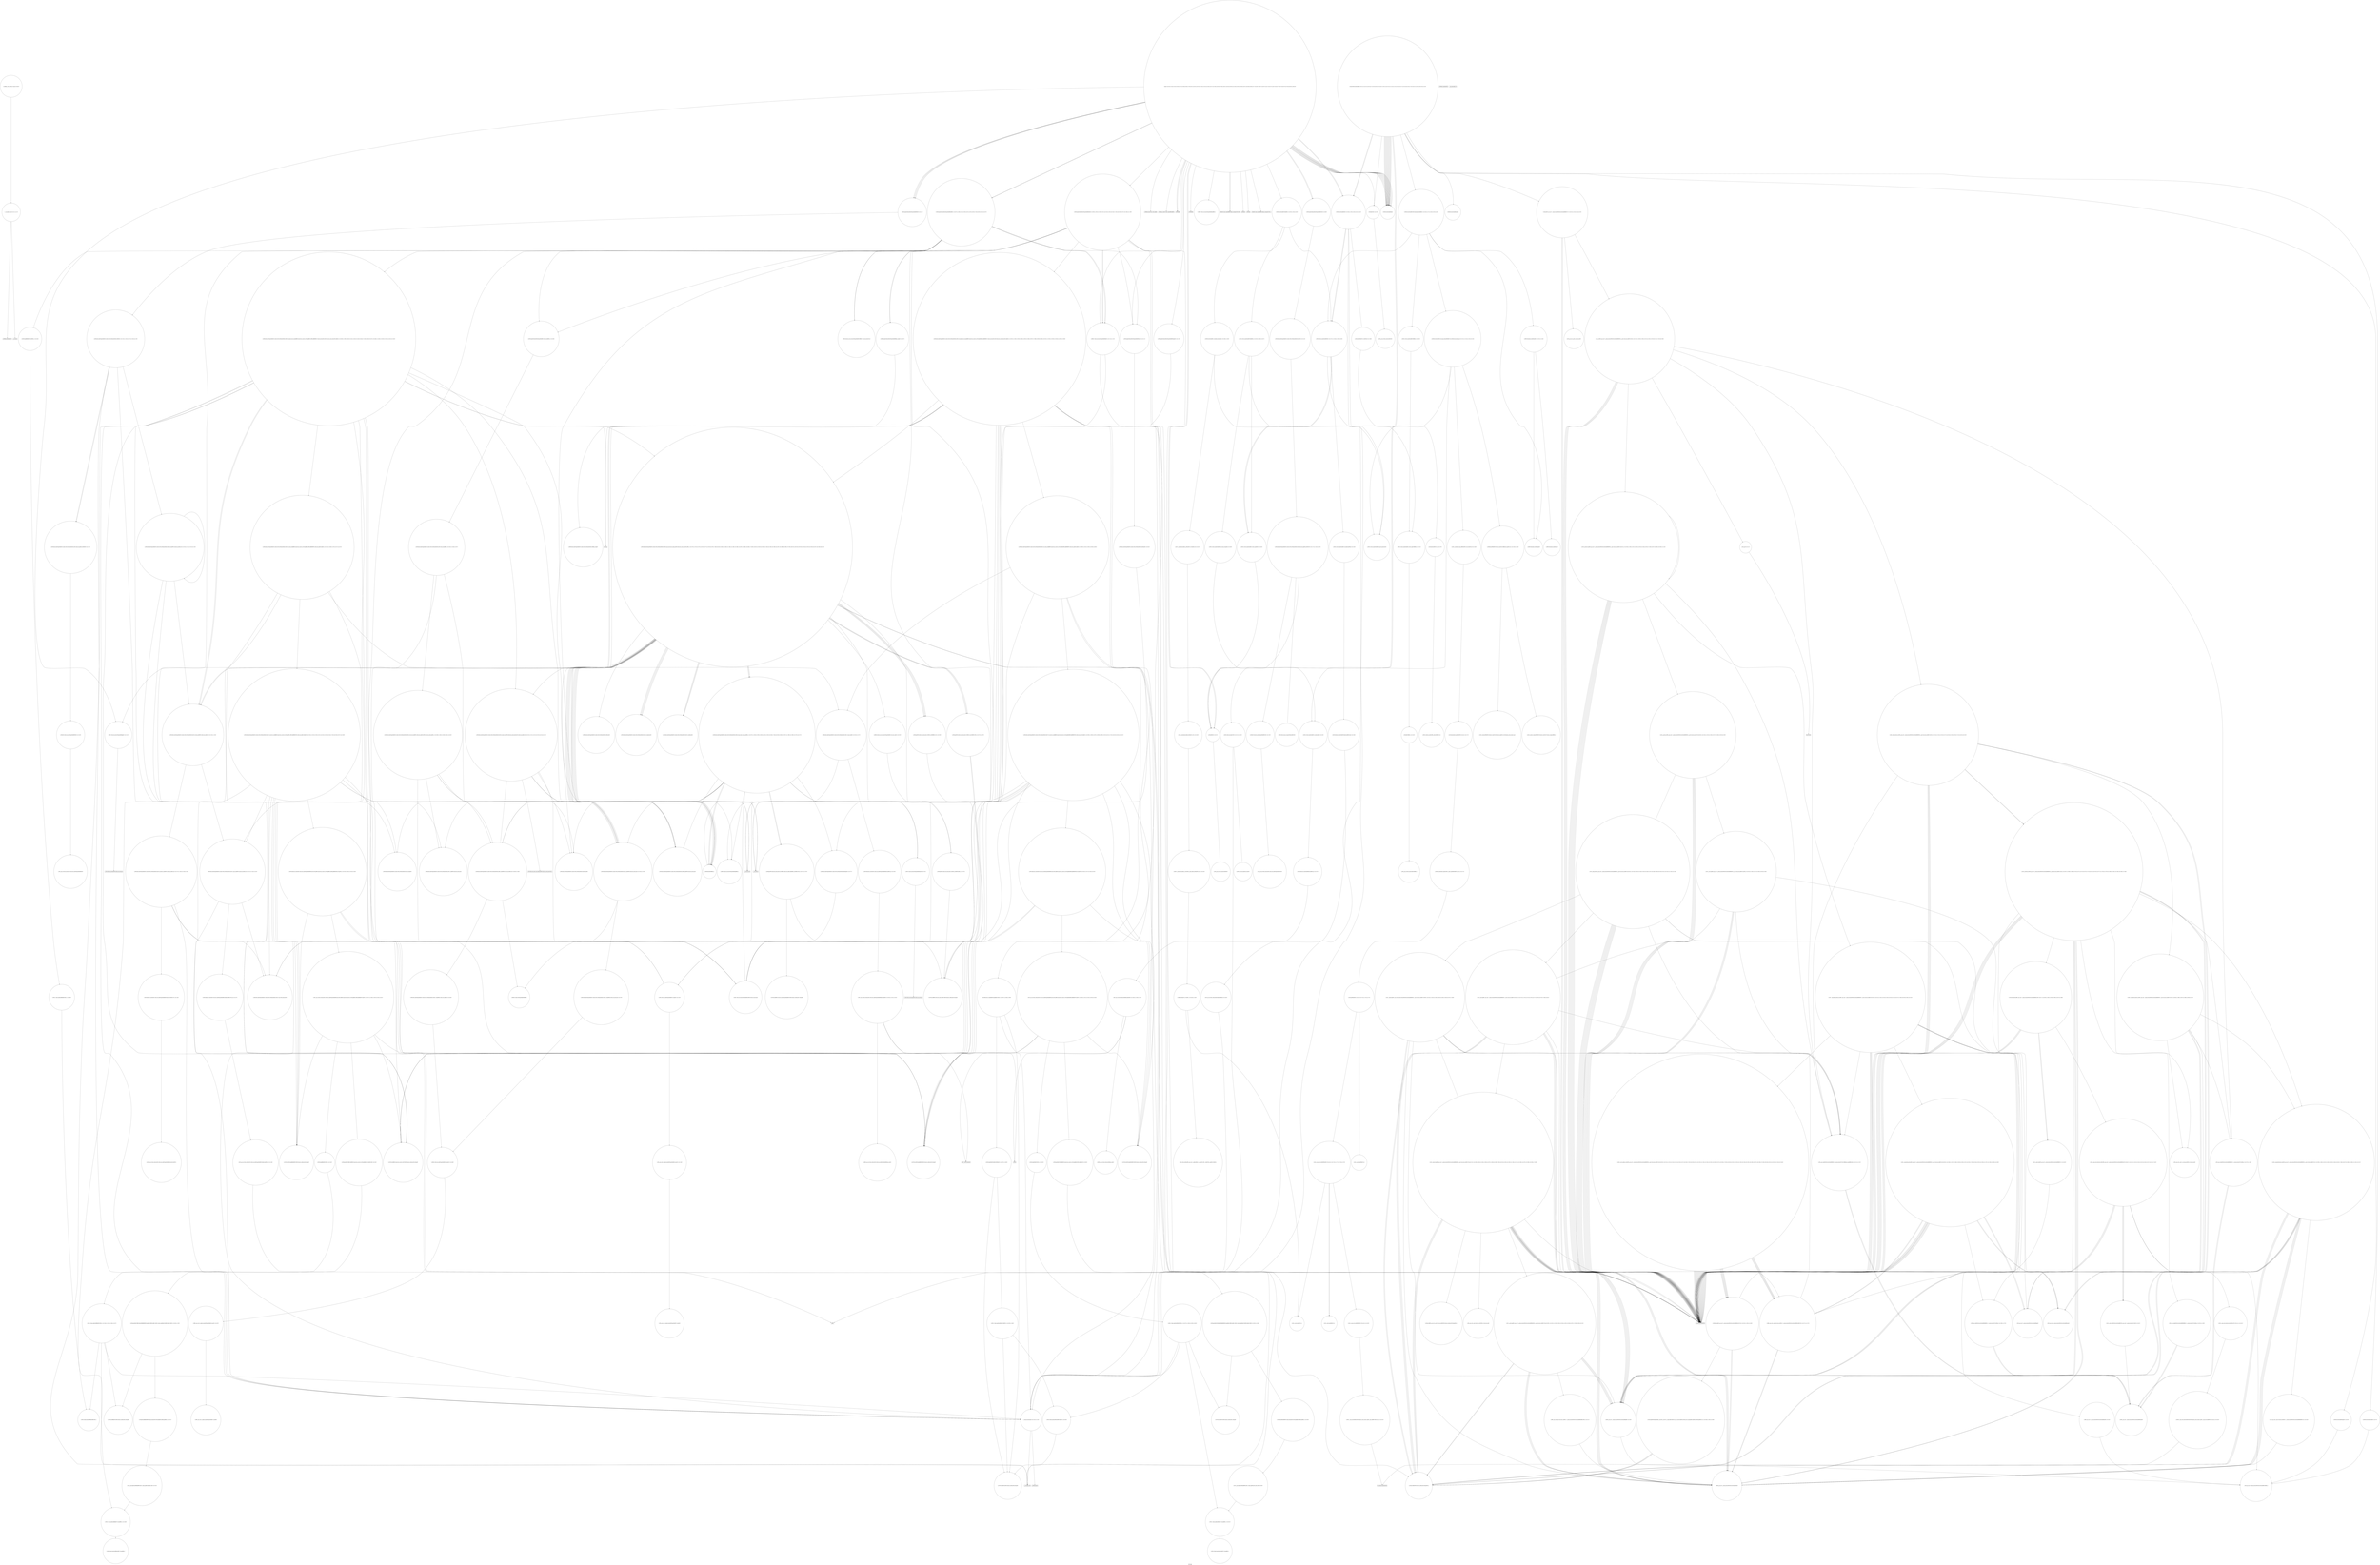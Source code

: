 digraph "Call Graph" {
	label="Call Graph";

	Node0x561f7fa24ac0 [shape=record,shape=circle,label="{__cxx_global_var_init|{<s0>1|<s1>2}}"];
	Node0x561f7fa24ac0:s0 -> Node0x561f7fa24b40[color=black];
	Node0x561f7fa24ac0:s1 -> Node0x561f800112c0[color=black];
	Node0x561f80018b80 [shape=record,shape=circle,label="{_ZNSt8_Rb_treeIxSt4pairIKxiESt10_Select1stIS2_ESt4lessIxESaIS2_EE14_M_insert_nodeEPSt18_Rb_tree_node_baseSA_PSt13_Rb_tree_nodeIS2_E|{<s0>510|<s1>511|<s2>512|<s3>513|<s4>514|<s5>515}}"];
	Node0x561f80018b80:s0 -> Node0x561f80018480[color=black];
	Node0x561f80018b80:s1 -> Node0x561f80018500[color=black];
	Node0x561f80018b80:s2 -> Node0x561f800156e0[color=black];
	Node0x561f80018b80:s3 -> Node0x561f80018180[color=black];
	Node0x561f80018b80:s4 -> Node0x561f80015de0[color=black];
	Node0x561f80018b80:s5 -> Node0x561f80018580[color=black];
	Node0x561f800129c0 [shape=record,shape=circle,label="{_ZNSt12_Vector_baseIxSaIxEE12_Vector_implD2Ev|{<s0>183}}"];
	Node0x561f800129c0:s0 -> Node0x561f80011640[color=black];
	Node0x561f80011840 [shape=record,shape=circle,label="{_ZNSt6vectorIxSaIxEED2Ev|{<s0>38|<s1>39|<s2>40|<s3>41|<s4>42}}"];
	Node0x561f80011840:s0 -> Node0x561f800147e0[color=black];
	Node0x561f80011840:s1 -> Node0x561f80012b40[color=black];
	Node0x561f80011840:s2 -> Node0x561f80014460[color=black];
	Node0x561f80011840:s3 -> Node0x561f80014460[color=black];
	Node0x561f80011840:s4 -> Node0x561f800125c0[color=black];
	Node0x561f80015260 [shape=record,shape=circle,label="{_ZSt7forwardIRKxEOT_RNSt16remove_referenceIS2_E4typeE}"];
	Node0x561f800130c0 [shape=record,shape=circle,label="{_ZSt22__final_insertion_sortIN9__gnu_cxx17__normal_iteratorIPxSt6vectorIxSaIxEEEENS0_5__ops15_Iter_less_iterEEvT_S9_T0_|{<s0>214|<s1>215|<s2>216|<s3>217|<s4>218|<s5>219|<s6>220|<s7>221|<s8>222|<s9>223}}"];
	Node0x561f800130c0:s0 -> Node0x561f80013040[color=black];
	Node0x561f800130c0:s1 -> Node0x561f80012dc0[color=black];
	Node0x561f800130c0:s2 -> Node0x561f800136c0[color=black];
	Node0x561f800130c0:s3 -> Node0x561f80017600[color=black];
	Node0x561f800130c0:s4 -> Node0x561f800136c0[color=black];
	Node0x561f800130c0:s5 -> Node0x561f80012dc0[color=black];
	Node0x561f800130c0:s6 -> Node0x561f80017680[color=black];
	Node0x561f800130c0:s7 -> Node0x561f80012dc0[color=black];
	Node0x561f800130c0:s8 -> Node0x561f80012dc0[color=black];
	Node0x561f800130c0:s9 -> Node0x561f80017600[color=black];
	Node0x561f80011f40 [shape=record,shape=circle,label="{_ZNSt17_Rb_tree_iteratorISt4pairIKxiEEppEv|{<s0>114}}"];
	Node0x561f80011f40:s0 -> Node0x561f80016960[color=black];
	Node0x561f80015960 [shape=record,shape=circle,label="{_ZNSt4pairIPSt18_Rb_tree_node_baseS1_EC2IRS1_S4_Lb1EEEOT_OT0_|{<s0>572|<s1>573}}"];
	Node0x561f80015960:s0 -> Node0x561f80015b60[color=black];
	Node0x561f80015960:s1 -> Node0x561f80015b60[color=black];
	Node0x561f800137c0 [shape=record,shape=circle,label="{_ZSt13__adjust_heapIN9__gnu_cxx17__normal_iteratorIPxSt6vectorIxSaIxEEEElxNS0_5__ops15_Iter_less_iterEEvT_T0_SA_T1_T2_|{<s0>283|<s1>284|<s2>285|<s3>286|<s4>287|<s5>288|<s6>289|<s7>290|<s8>291|<s9>292|<s10>293|<s11>294|<s12>295|<s13>296|<s14>297|<s15>298|<s16>299|<s17>300}}"];
	Node0x561f800137c0:s0 -> Node0x561f800136c0[color=black];
	Node0x561f800137c0:s1 -> Node0x561f800136c0[color=black];
	Node0x561f800137c0:s2 -> Node0x561f800134c0[color=black];
	Node0x561f800137c0:s3 -> Node0x561f800136c0[color=black];
	Node0x561f800137c0:s4 -> Node0x561f80013740[color=black];
	Node0x561f800137c0:s5 -> Node0x561f80013640[color=black];
	Node0x561f800137c0:s6 -> Node0x561f800136c0[color=black];
	Node0x561f800137c0:s7 -> Node0x561f80013740[color=black];
	Node0x561f800137c0:s8 -> Node0x561f800136c0[color=black];
	Node0x561f800137c0:s9 -> Node0x561f80013740[color=black];
	Node0x561f800137c0:s10 -> Node0x561f80013640[color=black];
	Node0x561f800137c0:s11 -> Node0x561f800136c0[color=black];
	Node0x561f800137c0:s12 -> Node0x561f80013740[color=black];
	Node0x561f800137c0:s13 -> Node0x561f80013840[color=black];
	Node0x561f800137c0:s14 -> Node0x561f800138c0[color=black];
	Node0x561f800137c0:s15 -> Node0x561f80012dc0[color=black];
	Node0x561f800137c0:s16 -> Node0x561f80013640[color=black];
	Node0x561f800137c0:s17 -> Node0x561f80017180[color=black];
	Node0x561f80012640 [shape=record,shape=Mrecord,label="{__cxa_begin_catch}"];
	Node0x561f80016060 [shape=record,shape=circle,label="{_ZSt7forwardISt5tupleIJOxEEEOT_RNSt16remove_referenceIS3_E4typeE}"];
	Node0x561f80017700 [shape=record,shape=circle,label="{_ZN9__gnu_cxxeqIPxSt6vectorIxSaIxEEEEbRKNS_17__normal_iteratorIT_T0_EESA_|{<s0>391|<s1>392}}"];
	Node0x561f80017700:s0 -> Node0x561f80013140[color=black];
	Node0x561f80017700:s1 -> Node0x561f80013140[color=black];
	Node0x561f80013d60 [shape=record,shape=circle,label="{_ZN9__gnu_cxx13new_allocatorISt13_Rb_tree_nodeISt4pairIKxiEEE7destroyIS4_EEvPT_}"];
	Node0x561f80016760 [shape=record,shape=circle,label="{_ZSt12__get_helperILm0EOxJEERT0_RSt11_Tuple_implIXT_EJS1_DpT1_EE|{<s0>636}}"];
	Node0x561f80016760:s0 -> Node0x561f80016460[color=black];
	Node0x561f80017e00 [shape=record,shape=circle,label="{_ZSt25__uninitialized_default_nIPxmET_S1_T0_|{<s0>432}}"];
	Node0x561f80017e00:s0 -> Node0x561f80017e80[color=black];
	Node0x561f80014460 [shape=record,shape=circle,label="{_ZNSt12_Vector_baseIxSaIxEED2Ev|{<s0>157|<s1>158|<s2>159|<s3>160}}"];
	Node0x561f80014460:s0 -> Node0x561f80012940[color=black];
	Node0x561f80014460:s1 -> Node0x561f800129c0[color=black];
	Node0x561f80014460:s2 -> Node0x561f800129c0[color=black];
	Node0x561f80014460:s3 -> Node0x561f800125c0[color=black];
	Node0x561f80018500 [shape=record,shape=circle,label="{_ZNSt8_Rb_treeIxSt4pairIKxiESt10_Select1stIS2_ESt4lessIxESaIS2_EE6_S_keyEPKSt13_Rb_tree_nodeIS2_E|{<s0>463|<s1>464}}"];
	Node0x561f80018500:s0 -> Node0x561f80018680[color=black];
	Node0x561f80018500:s1 -> Node0x561f80018600[color=black];
	Node0x561f80014b60 [shape=record,shape=Mrecord,label="{_Znwm}"];
	Node0x561f7fa24b40 [shape=record,shape=Mrecord,label="{_ZNSt8ios_base4InitC1Ev}"];
	Node0x561f80018c00 [shape=record,shape=Mrecord,label="{__cxa_rethrow}"];
	Node0x561f80012a40 [shape=record,shape=circle,label="{_ZNSt16allocator_traitsISaIxEE10deallocateERS0_Pxm|{<s0>184}}"];
	Node0x561f80012a40:s0 -> Node0x561f80012ac0[color=black];
	Node0x561f800118c0 [shape=record,shape=circle,label="{main|{<s0>43|<s1>44|<s2>45|<s3>46|<s4>47|<s5>48|<s6>49|<s7>50|<s8>51|<s9>52|<s10>53|<s11>54|<s12>55|<s13>56|<s14>57|<s15>58|<s16>59|<s17>60|<s18>61|<s19>62|<s20>63|<s21>64|<s22>65|<s23>66|<s24>67|<s25>68|<s26>69|<s27>70|<s28>71|<s29>72|<s30>73|<s31>74|<s32>75|<s33>76|<s34>77|<s35>78|<s36>79|<s37>80|<s38>81|<s39>82}}"];
	Node0x561f800118c0:s0 -> Node0x561f80011940[color=black];
	Node0x561f800118c0:s1 -> Node0x561f800119c0[color=black];
	Node0x561f800118c0:s2 -> Node0x561f80011a40[color=black];
	Node0x561f800118c0:s3 -> Node0x561f80011a40[color=black];
	Node0x561f800118c0:s4 -> Node0x561f800114c0[color=black];
	Node0x561f800118c0:s5 -> Node0x561f80011ac0[color=black];
	Node0x561f800118c0:s6 -> Node0x561f80011640[color=black];
	Node0x561f800118c0:s7 -> Node0x561f80011b40[color=black];
	Node0x561f800118c0:s8 -> Node0x561f80011440[color=black];
	Node0x561f800118c0:s9 -> Node0x561f80011bc0[color=black];
	Node0x561f800118c0:s10 -> Node0x561f80011440[color=black];
	Node0x561f800118c0:s11 -> Node0x561f80011440[color=black];
	Node0x561f800118c0:s12 -> Node0x561f80011440[color=black];
	Node0x561f800118c0:s13 -> Node0x561f80011c40[color=black];
	Node0x561f800118c0:s14 -> Node0x561f80011640[color=black];
	Node0x561f800118c0:s15 -> Node0x561f80011b40[color=black];
	Node0x561f800118c0:s16 -> Node0x561f80011440[color=black];
	Node0x561f800118c0:s17 -> Node0x561f80011440[color=black];
	Node0x561f800118c0:s18 -> Node0x561f80011440[color=black];
	Node0x561f800118c0:s19 -> Node0x561f80011440[color=black];
	Node0x561f800118c0:s20 -> Node0x561f80011cc0[color=black];
	Node0x561f800118c0:s21 -> Node0x561f800121c0[color=black];
	Node0x561f800118c0:s22 -> Node0x561f80011440[color=black];
	Node0x561f800118c0:s23 -> Node0x561f80011440[color=black];
	Node0x561f800118c0:s24 -> Node0x561f80011c40[color=black];
	Node0x561f800118c0:s25 -> Node0x561f80011d40[color=black];
	Node0x561f800118c0:s26 -> Node0x561f80011dc0[color=black];
	Node0x561f800118c0:s27 -> Node0x561f80011e40[color=black];
	Node0x561f800118c0:s28 -> Node0x561f80011ec0[color=black];
	Node0x561f800118c0:s29 -> Node0x561f80011f40[color=black];
	Node0x561f800118c0:s30 -> Node0x561f80012040[color=black];
	Node0x561f800118c0:s31 -> Node0x561f800120c0[color=black];
	Node0x561f800118c0:s32 -> Node0x561f80012040[color=black];
	Node0x561f800118c0:s33 -> Node0x561f80012140[color=black];
	Node0x561f800118c0:s34 -> Node0x561f80011fc0[color=black];
	Node0x561f800118c0:s35 -> Node0x561f800121c0[color=black];
	Node0x561f800118c0:s36 -> Node0x561f800121c0[color=black];
	Node0x561f800118c0:s37 -> Node0x561f80011840[color=black];
	Node0x561f800118c0:s38 -> Node0x561f800121c0[color=black];
	Node0x561f800118c0:s39 -> Node0x561f80011840[color=black];
	Node0x561f800152e0 [shape=record,shape=circle,label="{_ZNSt11_Tuple_implILm0EJRKxEE7_M_headERS2_|{<s0>548}}"];
	Node0x561f800152e0:s0 -> Node0x561f800153e0[color=black];
	Node0x561f80013140 [shape=record,shape=circle,label="{_ZNK9__gnu_cxx17__normal_iteratorIPxSt6vectorIxSaIxEEE4baseEv}"];
	Node0x561f80011fc0 [shape=record,shape=Mrecord,label="{_ZStlsISt11char_traitsIcEERSt13basic_ostreamIcT_ES5_c}"];
	Node0x561f800159e0 [shape=record,shape=circle,label="{_ZNSt17_Rb_tree_iteratorISt4pairIKxiEEmmEv|{<s0>574}}"];
	Node0x561f800159e0:s0 -> Node0x561f80015d60[color=black];
	Node0x561f80013840 [shape=record,shape=circle,label="{_ZSt4moveIRN9__gnu_cxx5__ops15_Iter_less_iterEEONSt16remove_referenceIT_E4typeEOS5_}"];
	Node0x561f800126c0 [shape=record,shape=Mrecord,label="{_ZSt9terminatev}"];
	Node0x561f800160e0 [shape=record,shape=circle,label="{_ZNSt8_Rb_treeIxSt4pairIKxiESt10_Select1stIS2_ESt4lessIxESaIS2_EE17_M_construct_nodeIJRKSt21piecewise_construct_tSt5tupleIJOxEESD_IJEEEEEvPSt13_Rb_tree_nodeIS2_EDpOT_|{<s0>605|<s1>606|<s2>607|<s3>608|<s4>609|<s5>610|<s6>611|<s7>612|<s8>613|<s9>614|<s10>615}}"];
	Node0x561f800160e0:s0 -> Node0x561f80013c60[color=black];
	Node0x561f800160e0:s1 -> Node0x561f80013ce0[color=black];
	Node0x561f800160e0:s2 -> Node0x561f80018980[color=black];
	Node0x561f800160e0:s3 -> Node0x561f80016060[color=black];
	Node0x561f800160e0:s4 -> Node0x561f80018a80[color=black];
	Node0x561f800160e0:s5 -> Node0x561f80016160[color=black];
	Node0x561f800160e0:s6 -> Node0x561f80012640[color=black];
	Node0x561f800160e0:s7 -> Node0x561f80013b60[color=black];
	Node0x561f800160e0:s8 -> Node0x561f80018c00[color=black];
	Node0x561f800160e0:s9 -> Node0x561f80018c80[color=black];
	Node0x561f800160e0:s10 -> Node0x561f800125c0[color=black];
	Node0x561f80017780 [shape=record,shape=circle,label="{_ZSt13move_backwardIN9__gnu_cxx17__normal_iteratorIPxSt6vectorIxSaIxEEEES6_ET0_T_S8_S7_|{<s0>393|<s1>394|<s2>395|<s3>396|<s4>397|<s5>398}}"];
	Node0x561f80017780:s0 -> Node0x561f80012dc0[color=black];
	Node0x561f80017780:s1 -> Node0x561f80017980[color=black];
	Node0x561f80017780:s2 -> Node0x561f80012dc0[color=black];
	Node0x561f80017780:s3 -> Node0x561f80017980[color=black];
	Node0x561f80017780:s4 -> Node0x561f80012dc0[color=black];
	Node0x561f80017780:s5 -> Node0x561f80017900[color=black];
	Node0x561f80013de0 [shape=record,shape=circle,label="{_ZN9__gnu_cxx16__aligned_membufISt4pairIKxiEE6_M_ptrEv|{<s0>146}}"];
	Node0x561f80013de0:s0 -> Node0x561f80013e60[color=black];
	Node0x561f800167e0 [shape=record,shape=circle,label="{_ZNSt5tupleIJOxEEC2IJxELb1EEEDpOT_|{<s0>637|<s1>638}}"];
	Node0x561f800167e0:s0 -> Node0x561f800165e0[color=black];
	Node0x561f800167e0:s1 -> Node0x561f80016860[color=black];
	Node0x561f80017e80 [shape=record,shape=circle,label="{_ZNSt27__uninitialized_default_n_1ILb1EE18__uninit_default_nIPxmEET_S3_T0_|{<s0>433}}"];
	Node0x561f80017e80:s0 -> Node0x561f80017f00[color=black];
	Node0x561f800144e0 [shape=record,shape=circle,label="{_ZNSt12_Vector_baseIxSaIxEE12_Vector_implC2ERKS0_|{<s0>161}}"];
	Node0x561f800144e0:s0 -> Node0x561f80014560[color=black];
	Node0x561f80018580 [shape=record,shape=circle,label="{_ZNSt17_Rb_tree_iteratorISt4pairIKxiEEC2EPSt18_Rb_tree_node_base}"];
	Node0x561f80014be0 [shape=record,shape=circle,label="{_ZSt18uninitialized_copyIPKxPxET0_T_S4_S3_|{<s0>171}}"];
	Node0x561f80014be0:s0 -> Node0x561f80014c60[color=black];
	Node0x561f80011240 [shape=record,shape=Mrecord,label="{_ZNSt8ios_base4InitD1Ev}"];
	Node0x561f80018c80 [shape=record,shape=Mrecord,label="{__cxa_end_catch}"];
	Node0x561f80012ac0 [shape=record,shape=circle,label="{_ZN9__gnu_cxx13new_allocatorIxE10deallocateEPxm|{<s0>185}}"];
	Node0x561f80012ac0:s0 -> Node0x561f80013fe0[color=black];
	Node0x561f80011940 [shape=record,shape=Mrecord,label="{_ZNSt8ios_base15sync_with_stdioEb}"];
	Node0x561f80015360 [shape=record,shape=circle,label="{_ZNSt10_Head_baseILm0ERKxLb0EEC2ES1_}"];
	Node0x561f800131c0 [shape=record,shape=circle,label="{_ZSt14__partial_sortIN9__gnu_cxx17__normal_iteratorIPxSt6vectorIxSaIxEEEENS0_5__ops15_Iter_less_iterEEvT_S9_S9_T0_|{<s0>224|<s1>225|<s2>226|<s3>227|<s4>228|<s5>229|<s6>230}}"];
	Node0x561f800131c0:s0 -> Node0x561f80012dc0[color=black];
	Node0x561f800131c0:s1 -> Node0x561f80012dc0[color=black];
	Node0x561f800131c0:s2 -> Node0x561f80012dc0[color=black];
	Node0x561f800131c0:s3 -> Node0x561f800132c0[color=black];
	Node0x561f800131c0:s4 -> Node0x561f80012dc0[color=black];
	Node0x561f800131c0:s5 -> Node0x561f80012dc0[color=black];
	Node0x561f800131c0:s6 -> Node0x561f80013340[color=black];
	Node0x561f80012040 [shape=record,shape=Mrecord,label="{_ZStlsISt11char_traitsIcEERSt13basic_ostreamIcT_ES5_PKc}"];
	Node0x561f80015a60 [shape=record,shape=circle,label="{_ZNSt4pairIPSt18_Rb_tree_node_baseS1_EC2IRS1_Lb1EEEOT_RKS1_|{<s0>575}}"];
	Node0x561f80015a60:s0 -> Node0x561f80015b60[color=black];
	Node0x561f800138c0 [shape=record,shape=circle,label="{_ZN9__gnu_cxx5__ops14_Iter_less_valC2ENS0_15_Iter_less_iterE}"];
	Node0x561f80012740 [shape=record,shape=circle,label="{_ZNSt8_Rb_treeIxSt4pairIKxiESt10_Select1stIS2_ESt4lessIxESaIS2_EED2Ev|{<s0>125|<s1>126|<s2>127|<s3>128|<s4>129}}"];
	Node0x561f80012740:s0 -> Node0x561f80012840[color=black];
	Node0x561f80012740:s1 -> Node0x561f800127c0[color=black];
	Node0x561f80012740:s2 -> Node0x561f800128c0[color=black];
	Node0x561f80012740:s3 -> Node0x561f800128c0[color=black];
	Node0x561f80012740:s4 -> Node0x561f800125c0[color=black];
	Node0x561f80016160 [shape=record,shape=circle,label="{_ZNSt16allocator_traitsISaISt13_Rb_tree_nodeISt4pairIKxiEEEE9constructIS3_JRKSt21piecewise_construct_tSt5tupleIJOxEESB_IJEEEEEvRS5_PT_DpOT0_|{<s0>616|<s1>617|<s2>618|<s3>619}}"];
	Node0x561f80016160:s0 -> Node0x561f80018980[color=black];
	Node0x561f80016160:s1 -> Node0x561f80016060[color=black];
	Node0x561f80016160:s2 -> Node0x561f80018a80[color=black];
	Node0x561f80016160:s3 -> Node0x561f800161e0[color=black];
	Node0x561f80017800 [shape=record,shape=circle,label="{_ZSt25__unguarded_linear_insertIN9__gnu_cxx17__normal_iteratorIPxSt6vectorIxSaIxEEEENS0_5__ops14_Val_less_iterEEvT_T0_|{<s0>399|<s1>400|<s2>401|<s3>402|<s4>403|<s5>404|<s6>405|<s7>406|<s8>407|<s9>408|<s10>409|<s11>410|<s12>411}}"];
	Node0x561f80017800:s0 -> Node0x561f80013740[color=black];
	Node0x561f80017800:s1 -> Node0x561f80013640[color=black];
	Node0x561f80017800:s2 -> Node0x561f80012dc0[color=black];
	Node0x561f80017800:s3 -> Node0x561f80017280[color=black];
	Node0x561f80017800:s4 -> Node0x561f80012dc0[color=black];
	Node0x561f80017800:s5 -> Node0x561f80017b80[color=black];
	Node0x561f80017800:s6 -> Node0x561f80013740[color=black];
	Node0x561f80017800:s7 -> Node0x561f80013640[color=black];
	Node0x561f80017800:s8 -> Node0x561f80013740[color=black];
	Node0x561f80017800:s9 -> Node0x561f80012dc0[color=black];
	Node0x561f80017800:s10 -> Node0x561f80017280[color=black];
	Node0x561f80017800:s11 -> Node0x561f80013640[color=black];
	Node0x561f80017800:s12 -> Node0x561f80013740[color=black];
	Node0x561f80013e60 [shape=record,shape=circle,label="{_ZN9__gnu_cxx16__aligned_membufISt4pairIKxiEE7_M_addrEv}"];
	Node0x561f80016860 [shape=record,shape=circle,label="{_ZNSt11_Tuple_implILm0EJOxEEC2IxEEOT_|{<s0>639|<s1>640}}"];
	Node0x561f80016860:s0 -> Node0x561f800165e0[color=black];
	Node0x561f80016860:s1 -> Node0x561f800164e0[color=black];
	Node0x561f80017f00 [shape=record,shape=circle,label="{_ZSt6fill_nIPxmxET_S1_T0_RKT1_|{<s0>434|<s1>435}}"];
	Node0x561f80017f00:s0 -> Node0x561f80014f60[color=black];
	Node0x561f80017f00:s1 -> Node0x561f80017f80[color=black];
	Node0x561f80014560 [shape=record,shape=circle,label="{_ZNSaIxEC2ERKS_|{<s0>162}}"];
	Node0x561f80014560:s0 -> Node0x561f800145e0[color=black];
	Node0x561f80018600 [shape=record,shape=circle,label="{_ZNKSt10_Select1stISt4pairIKxiEEclERKS2_}"];
	Node0x561f80014c60 [shape=record,shape=circle,label="{_ZNSt20__uninitialized_copyILb1EE13__uninit_copyIPKxPxEET0_T_S6_S5_|{<s0>172}}"];
	Node0x561f80014c60:s0 -> Node0x561f80014ce0[color=black];
	Node0x561f800112c0 [shape=record,shape=Mrecord,label="{__cxa_atexit}"];
	Node0x561f80018d00 [shape=record,shape=Mrecord,label="{llvm.trap}"];
	Node0x561f80012b40 [shape=record,shape=circle,label="{_ZSt8_DestroyIPxxEvT_S1_RSaIT0_E|{<s0>186}}"];
	Node0x561f80012b40:s0 -> Node0x561f80012bc0[color=black];
	Node0x561f800119c0 [shape=record,shape=Mrecord,label="{_ZNSt9basic_iosIcSt11char_traitsIcEE3tieEPSo}"];
	Node0x561f800153e0 [shape=record,shape=circle,label="{_ZNSt10_Head_baseILm0ERKxLb0EE7_M_headERS2_}"];
	Node0x561f80013240 [shape=record,shape=circle,label="{_ZSt27__unguarded_partition_pivotIN9__gnu_cxx17__normal_iteratorIPxSt6vectorIxSaIxEEEENS0_5__ops15_Iter_less_iterEET_S9_S9_T0_|{<s0>231|<s1>232|<s2>233|<s3>234|<s4>235|<s5>236|<s6>237|<s7>238|<s8>239|<s9>240|<s10>241}}"];
	Node0x561f80013240:s0 -> Node0x561f80013040[color=black];
	Node0x561f80013240:s1 -> Node0x561f800136c0[color=black];
	Node0x561f80013240:s2 -> Node0x561f80012dc0[color=black];
	Node0x561f80013240:s3 -> Node0x561f800136c0[color=black];
	Node0x561f80013240:s4 -> Node0x561f80012dc0[color=black];
	Node0x561f80013240:s5 -> Node0x561f80017380[color=black];
	Node0x561f80013240:s6 -> Node0x561f80017300[color=black];
	Node0x561f80013240:s7 -> Node0x561f800136c0[color=black];
	Node0x561f80013240:s8 -> Node0x561f80012dc0[color=black];
	Node0x561f80013240:s9 -> Node0x561f80012dc0[color=black];
	Node0x561f80013240:s10 -> Node0x561f80017400[color=black];
	Node0x561f800120c0 [shape=record,shape=Mrecord,label="{_ZNSolsEi}"];
	Node0x561f80015ae0 [shape=record,shape=circle,label="{_ZNSt8_Rb_treeIxSt4pairIKxiESt10_Select1stIS2_ESt4lessIxESaIS2_EE8_S_valueEPKSt18_Rb_tree_node_base|{<s0>576}}"];
	Node0x561f80015ae0:s0 -> Node0x561f80018700[color=black];
	Node0x561f80017180 [shape=record,shape=circle,label="{_ZSt11__push_heapIN9__gnu_cxx17__normal_iteratorIPxSt6vectorIxSaIxEEEElxNS0_5__ops14_Iter_less_valEEvT_T0_SA_T1_RT2_|{<s0>301|<s1>302|<s2>303|<s3>304|<s4>305|<s5>306|<s6>307|<s7>308|<s8>309|<s9>310}}"];
	Node0x561f80017180:s0 -> Node0x561f800136c0[color=black];
	Node0x561f80017180:s1 -> Node0x561f80017200[color=black];
	Node0x561f80017180:s2 -> Node0x561f800136c0[color=black];
	Node0x561f80017180:s3 -> Node0x561f80013740[color=black];
	Node0x561f80017180:s4 -> Node0x561f80013640[color=black];
	Node0x561f80017180:s5 -> Node0x561f800136c0[color=black];
	Node0x561f80017180:s6 -> Node0x561f80013740[color=black];
	Node0x561f80017180:s7 -> Node0x561f80013640[color=black];
	Node0x561f80017180:s8 -> Node0x561f800136c0[color=black];
	Node0x561f80017180:s9 -> Node0x561f80013740[color=black];
	Node0x561f800127c0 [shape=record,shape=circle,label="{_ZNSt8_Rb_treeIxSt4pairIKxiESt10_Select1stIS2_ESt4lessIxESaIS2_EE8_M_eraseEPSt13_Rb_tree_nodeIS2_E|{<s0>130|<s1>131|<s2>132|<s3>133}}"];
	Node0x561f800127c0:s0 -> Node0x561f80013960[color=black];
	Node0x561f800127c0:s1 -> Node0x561f800127c0[color=black];
	Node0x561f800127c0:s2 -> Node0x561f800139e0[color=black];
	Node0x561f800127c0:s3 -> Node0x561f80013a60[color=black];
	Node0x561f800161e0 [shape=record,shape=circle,label="{_ZN9__gnu_cxx13new_allocatorISt13_Rb_tree_nodeISt4pairIKxiEEE9constructIS4_JRKSt21piecewise_construct_tSt5tupleIJOxEESB_IJEEEEEvPT_DpOT0_|{<s0>620|<s1>621|<s2>622|<s3>623|<s4>624}}"];
	Node0x561f800161e0:s0 -> Node0x561f80018980[color=black];
	Node0x561f800161e0:s1 -> Node0x561f80016060[color=black];
	Node0x561f800161e0:s2 -> Node0x561f80016260[color=black];
	Node0x561f800161e0:s3 -> Node0x561f80018a80[color=black];
	Node0x561f800161e0:s4 -> Node0x561f800162e0[color=black];
	Node0x561f80017880 [shape=record,shape=circle,label="{_ZN9__gnu_cxx5__ops15__val_comp_iterENS0_15_Iter_less_iterE}"];
	Node0x561f80013ee0 [shape=record,shape=circle,label="{_ZNSt16allocator_traitsISaISt13_Rb_tree_nodeISt4pairIKxiEEEE10deallocateERS5_PS4_m|{<s0>147}}"];
	Node0x561f80013ee0:s0 -> Node0x561f80013f60[color=black];
	Node0x561f800168e0 [shape=record,shape=circle,label="{_ZNSt8_Rb_treeIxSt4pairIKxiESt10_Select1stIS2_ESt4lessIxESaIS2_EE3endEv|{<s0>641}}"];
	Node0x561f800168e0:s0 -> Node0x561f80018580[color=black];
	Node0x561f80017f80 [shape=record,shape=circle,label="{_ZSt10__fill_n_aIPxmxEN9__gnu_cxx11__enable_ifIXsr11__is_scalarIT1_EE7__valueET_E6__typeES4_T0_RKS3_}"];
	Node0x561f800145e0 [shape=record,shape=circle,label="{_ZN9__gnu_cxx13new_allocatorIxEC2ERKS1_}"];
	Node0x561f80018680 [shape=record,shape=circle,label="{_ZNSt8_Rb_treeIxSt4pairIKxiESt10_Select1stIS2_ESt4lessIxESaIS2_EE8_S_valueEPKSt13_Rb_tree_nodeIS2_E|{<s0>465}}"];
	Node0x561f80018680:s0 -> Node0x561f80018700[color=black];
	Node0x561f80014ce0 [shape=record,shape=circle,label="{_ZSt4copyIPKxPxET0_T_S4_S3_|{<s0>173|<s1>174|<s2>175}}"];
	Node0x561f80014ce0:s0 -> Node0x561f80014de0[color=black];
	Node0x561f80014ce0:s1 -> Node0x561f80014de0[color=black];
	Node0x561f80014ce0:s2 -> Node0x561f80014d60[color=black];
	Node0x561f80011340 [shape=record,shape=circle,label="{_Z5naiveSt6vectorIxSaIxEE|{<s0>3|<s1>4|<s2>5|<s3>6|<s4>7|<s5>8|<s6>9|<s7>10|<s8>11|<s9>12|<s10>13|<s11>14|<s12>15|<s13>16|<s14>17|<s15>18|<s16>19|<s17>20|<s18>21|<s19>22|<s20>23|<s21>24}}"];
	Node0x561f80011340:s0 -> Node0x561f800113c0[color=black];
	Node0x561f80011340:s1 -> Node0x561f80011440[color=black];
	Node0x561f80011340:s2 -> Node0x561f80011440[color=black];
	Node0x561f80011340:s3 -> Node0x561f80011440[color=black];
	Node0x561f80011340:s4 -> Node0x561f800114c0[color=black];
	Node0x561f80011340:s5 -> Node0x561f80011540[color=black];
	Node0x561f80011340:s6 -> Node0x561f80011640[color=black];
	Node0x561f80011340:s7 -> Node0x561f80011740[color=black];
	Node0x561f80011340:s8 -> Node0x561f800117c0[color=black];
	Node0x561f80011340:s9 -> Node0x561f800116c0[color=black];
	Node0x561f80011340:s10 -> Node0x561f80011440[color=black];
	Node0x561f80011340:s11 -> Node0x561f80011440[color=black];
	Node0x561f80011340:s12 -> Node0x561f80011440[color=black];
	Node0x561f80011340:s13 -> Node0x561f80011440[color=black];
	Node0x561f80011340:s14 -> Node0x561f80011440[color=black];
	Node0x561f80011340:s15 -> Node0x561f80011440[color=black];
	Node0x561f80011340:s16 -> Node0x561f80011440[color=black];
	Node0x561f80011340:s17 -> Node0x561f80011440[color=black];
	Node0x561f80011340:s18 -> Node0x561f80011440[color=black];
	Node0x561f80011340:s19 -> Node0x561f80011840[color=black];
	Node0x561f80011340:s20 -> Node0x561f80011640[color=black];
	Node0x561f80011340:s21 -> Node0x561f80011840[color=black];
	Node0x561f80018d80 [shape=record,shape=circle,label="{_ZNSt8_Rb_treeIxSt4pairIKxiESt10_Select1stIS2_ESt4lessIxESaIS2_EE11_M_get_nodeEv|{<s0>516|<s1>517}}"];
	Node0x561f80018d80:s0 -> Node0x561f80013c60[color=black];
	Node0x561f80018d80:s1 -> Node0x561f80018e80[color=black];
	Node0x561f80012bc0 [shape=record,shape=circle,label="{_ZSt8_DestroyIPxEvT_S1_|{<s0>187}}"];
	Node0x561f80012bc0:s0 -> Node0x561f80012c40[color=black];
	Node0x561f80011a40 [shape=record,shape=Mrecord,label="{_ZNSirsERi}"];
	Node0x561f80015460 [shape=record,shape=circle,label="{_ZNSt4pairIKxiEC2IJRS0_EJLm0EEJEJEEERSt5tupleIJDpT_EERS4_IJDpT1_EESt12_Index_tupleIJXspT0_EEESD_IJXspT2_EEE|{<s0>549|<s1>550}}"];
	Node0x561f80015460:s0 -> Node0x561f800154e0[color=black];
	Node0x561f80015460:s1 -> Node0x561f80015260[color=black];
	Node0x561f800132c0 [shape=record,shape=circle,label="{_ZSt13__heap_selectIN9__gnu_cxx17__normal_iteratorIPxSt6vectorIxSaIxEEEENS0_5__ops15_Iter_less_iterEEvT_S9_S9_T0_|{<s0>242|<s1>243|<s2>244|<s3>245|<s4>246|<s5>247|<s6>248|<s7>249|<s8>250|<s9>251|<s10>252|<s11>253|<s12>254}}"];
	Node0x561f800132c0:s0 -> Node0x561f80012dc0[color=black];
	Node0x561f800132c0:s1 -> Node0x561f80012dc0[color=black];
	Node0x561f800132c0:s2 -> Node0x561f800133c0[color=black];
	Node0x561f800132c0:s3 -> Node0x561f80012dc0[color=black];
	Node0x561f800132c0:s4 -> Node0x561f80013440[color=black];
	Node0x561f800132c0:s5 -> Node0x561f80012dc0[color=black];
	Node0x561f800132c0:s6 -> Node0x561f80012dc0[color=black];
	Node0x561f800132c0:s7 -> Node0x561f800134c0[color=black];
	Node0x561f800132c0:s8 -> Node0x561f80012dc0[color=black];
	Node0x561f800132c0:s9 -> Node0x561f80012dc0[color=black];
	Node0x561f800132c0:s10 -> Node0x561f80012dc0[color=black];
	Node0x561f800132c0:s11 -> Node0x561f80013540[color=black];
	Node0x561f800132c0:s12 -> Node0x561f800135c0[color=black];
	Node0x561f80012140 [shape=record,shape=Mrecord,label="{_ZNSolsEx}"];
	Node0x561f80015b60 [shape=record,shape=circle,label="{_ZSt7forwardIRPSt18_Rb_tree_node_baseEOT_RNSt16remove_referenceIS3_E4typeE}"];
	Node0x561f80017200 [shape=record,shape=circle,label="{_ZNK9__gnu_cxx5__ops14_Iter_less_valclINS_17__normal_iteratorIPxSt6vectorIxSaIxEEEExEEbT_RT0_|{<s0>311}}"];
	Node0x561f80017200:s0 -> Node0x561f80013740[color=black];
	Node0x561f80012840 [shape=record,shape=circle,label="{_ZNSt8_Rb_treeIxSt4pairIKxiESt10_Select1stIS2_ESt4lessIxESaIS2_EE8_M_beginEv}"];
	Node0x561f80016260 [shape=record,shape=circle,label="{_ZNSt5tupleIJOxEEC2EOS1_|{<s0>625}}"];
	Node0x561f80016260:s0 -> Node0x561f80016360[color=black];
	Node0x561f80017900 [shape=record,shape=circle,label="{_ZSt23__copy_move_backward_a2ILb1EN9__gnu_cxx17__normal_iteratorIPxSt6vectorIxSaIxEEEES6_ET1_T0_S8_S7_|{<s0>412|<s1>413|<s2>414|<s3>415|<s4>416|<s5>417|<s6>418|<s7>419}}"];
	Node0x561f80017900:s0 -> Node0x561f80012dc0[color=black];
	Node0x561f80017900:s1 -> Node0x561f80017a80[color=black];
	Node0x561f80017900:s2 -> Node0x561f80012dc0[color=black];
	Node0x561f80017900:s3 -> Node0x561f80017a80[color=black];
	Node0x561f80017900:s4 -> Node0x561f80012dc0[color=black];
	Node0x561f80017900:s5 -> Node0x561f80017a80[color=black];
	Node0x561f80017900:s6 -> Node0x561f80017a00[color=black];
	Node0x561f80017900:s7 -> Node0x561f80012cc0[color=black];
	Node0x561f80013f60 [shape=record,shape=circle,label="{_ZN9__gnu_cxx13new_allocatorISt13_Rb_tree_nodeISt4pairIKxiEEE10deallocateEPS5_m|{<s0>148}}"];
	Node0x561f80013f60:s0 -> Node0x561f80013fe0[color=black];
	Node0x561f80016960 [shape=record,shape=Mrecord,label="{_ZSt18_Rb_tree_incrementPSt18_Rb_tree_node_base}"];
	Node0x561f80018000 [shape=record,shape=circle,label="{_ZNSt3mapIxiSt4lessIxESaISt4pairIKxiEEE11lower_boundERS3_|{<s0>436}}"];
	Node0x561f80018000:s0 -> Node0x561f80018380[color=black];
	Node0x561f80014660 [shape=record,shape=circle,label="{_ZSt8distanceIPKxENSt15iterator_traitsIT_E15difference_typeES3_S3_|{<s0>163|<s1>164}}"];
	Node0x561f80014660:s0 -> Node0x561f800148e0[color=black];
	Node0x561f80014660:s1 -> Node0x561f80014860[color=black];
	Node0x561f80018700 [shape=record,shape=circle,label="{_ZNKSt13_Rb_tree_nodeISt4pairIKxiEE9_M_valptrEv|{<s0>466}}"];
	Node0x561f80018700:s0 -> Node0x561f80018780[color=black];
	Node0x561f80014d60 [shape=record,shape=circle,label="{_ZSt14__copy_move_a2ILb0EPKxPxET1_T0_S4_S3_|{<s0>176|<s1>177|<s2>178|<s3>179}}"];
	Node0x561f80014d60:s0 -> Node0x561f80014ee0[color=black];
	Node0x561f80014d60:s1 -> Node0x561f80014ee0[color=black];
	Node0x561f80014d60:s2 -> Node0x561f80014f60[color=black];
	Node0x561f80014d60:s3 -> Node0x561f80014e60[color=black];
	Node0x561f800113c0 [shape=record,shape=circle,label="{_ZNKSt6vectorIxSaIxEE4sizeEv}"];
	Node0x561f80018e00 [shape=record,shape=circle,label="{_ZNSt8_Rb_treeIxSt4pairIKxiESt10_Select1stIS2_ESt4lessIxESaIS2_EE17_M_construct_nodeIJRKSt21piecewise_construct_tSt5tupleIJRS1_EESD_IJEEEEEvPSt13_Rb_tree_nodeIS2_EDpOT_|{<s0>518|<s1>519|<s2>520|<s3>521|<s4>522|<s5>523|<s6>524|<s7>525|<s8>526|<s9>527|<s10>528}}"];
	Node0x561f80018e00:s0 -> Node0x561f80013c60[color=black];
	Node0x561f80018e00:s1 -> Node0x561f80013ce0[color=black];
	Node0x561f80018e00:s2 -> Node0x561f80018980[color=black];
	Node0x561f80018e00:s3 -> Node0x561f80018a00[color=black];
	Node0x561f80018e00:s4 -> Node0x561f80018a80[color=black];
	Node0x561f80018e00:s5 -> Node0x561f80019000[color=black];
	Node0x561f80018e00:s6 -> Node0x561f80012640[color=black];
	Node0x561f80018e00:s7 -> Node0x561f80013b60[color=black];
	Node0x561f80018e00:s8 -> Node0x561f80018c00[color=black];
	Node0x561f80018e00:s9 -> Node0x561f80018c80[color=black];
	Node0x561f80018e00:s10 -> Node0x561f800125c0[color=black];
	Node0x561f80012c40 [shape=record,shape=circle,label="{_ZNSt12_Destroy_auxILb1EE9__destroyIPxEEvT_S3_}"];
	Node0x561f80011ac0 [shape=record,shape=circle,label="{_ZNSt6vectorIxSaIxEEC2EmRKS0_|{<s0>83|<s1>84|<s2>85}}"];
	Node0x561f80011ac0:s0 -> Node0x561f80017c00[color=black];
	Node0x561f80011ac0:s1 -> Node0x561f80017c80[color=black];
	Node0x561f80011ac0:s2 -> Node0x561f80014460[color=black];
	Node0x561f800154e0 [shape=record,shape=circle,label="{_ZSt3getILm0EJRKxEERNSt13tuple_elementIXT_ESt5tupleIJDpT0_EEE4typeERS6_|{<s0>551}}"];
	Node0x561f800154e0:s0 -> Node0x561f80015560[color=black];
	Node0x561f80013340 [shape=record,shape=circle,label="{_ZSt11__sort_heapIN9__gnu_cxx17__normal_iteratorIPxSt6vectorIxSaIxEEEENS0_5__ops15_Iter_less_iterEEvT_S9_RT0_|{<s0>255|<s1>256|<s2>257|<s3>258|<s4>259|<s5>260}}"];
	Node0x561f80013340:s0 -> Node0x561f80013040[color=black];
	Node0x561f80013340:s1 -> Node0x561f80017280[color=black];
	Node0x561f80013340:s2 -> Node0x561f80012dc0[color=black];
	Node0x561f80013340:s3 -> Node0x561f80012dc0[color=black];
	Node0x561f80013340:s4 -> Node0x561f80012dc0[color=black];
	Node0x561f80013340:s5 -> Node0x561f80013540[color=black];
	Node0x561f800121c0 [shape=record,shape=circle,label="{_ZNSt3mapIxiSt4lessIxESaISt4pairIKxiEEED2Ev|{<s0>115}}"];
	Node0x561f800121c0:s0 -> Node0x561f80012740[color=black];
	Node0x561f80015be0 [shape=record,shape=circle,label="{_ZNSt8_Rb_treeIxSt4pairIKxiESt10_Select1stIS2_ESt4lessIxESaIS2_EE5beginEv|{<s0>577}}"];
	Node0x561f80015be0:s0 -> Node0x561f80018580[color=black];
	Node0x561f80017280 [shape=record,shape=circle,label="{_ZN9__gnu_cxx17__normal_iteratorIPxSt6vectorIxSaIxEEEmmEv}"];
	Node0x561f800128c0 [shape=record,shape=circle,label="{_ZNSt8_Rb_treeIxSt4pairIKxiESt10_Select1stIS2_ESt4lessIxESaIS2_EE13_Rb_tree_implIS6_Lb1EED2Ev|{<s0>134}}"];
	Node0x561f800128c0:s0 -> Node0x561f80014060[color=black];
	Node0x561f800162e0 [shape=record,shape=circle,label="{_ZNSt4pairIKxiEC2IJOxEJEEESt21piecewise_construct_tSt5tupleIJDpT_EES5_IJDpT0_EE|{<s0>626}}"];
	Node0x561f800162e0:s0 -> Node0x561f80016660[color=black];
	Node0x561f80017980 [shape=record,shape=circle,label="{_ZSt12__miter_baseIN9__gnu_cxx17__normal_iteratorIPxSt6vectorIxSaIxEEEEET_S7_|{<s0>420}}"];
	Node0x561f80017980:s0 -> Node0x561f80012dc0[color=black];
	Node0x561f80013fe0 [shape=record,shape=Mrecord,label="{_ZdlPv}"];
	Node0x561f800169e0 [shape=record,shape=circle,label="{_GLOBAL__sub_I_mattioli_0_0.cpp|{<s0>642}}"];
	Node0x561f800169e0:s0 -> Node0x561f7fa24ac0[color=black];
	Node0x561f80018080 [shape=record,shape=circle,label="{_ZNKSt17_Rb_tree_iteratorISt4pairIKxiEEeqERKS3_}"];
	Node0x561f800146e0 [shape=record,shape=circle,label="{_ZNSt12_Vector_baseIxSaIxEE11_M_allocateEm|{<s0>165}}"];
	Node0x561f800146e0:s0 -> Node0x561f80014960[color=black];
	Node0x561f80018780 [shape=record,shape=circle,label="{_ZNK9__gnu_cxx16__aligned_membufISt4pairIKxiEE6_M_ptrEv|{<s0>467}}"];
	Node0x561f80018780:s0 -> Node0x561f80018800[color=black];
	Node0x561f80014de0 [shape=record,shape=circle,label="{_ZSt12__miter_baseIPKxET_S2_}"];
	Node0x561f80011440 [shape=record,shape=circle,label="{_ZNSt6vectorIxSaIxEEixEm}"];
	Node0x561f80018e80 [shape=record,shape=circle,label="{_ZNSt16allocator_traitsISaISt13_Rb_tree_nodeISt4pairIKxiEEEE8allocateERS5_m|{<s0>529}}"];
	Node0x561f80018e80:s0 -> Node0x561f80018f00[color=black];
	Node0x561f80012cc0 [shape=record,shape=circle,label="{_ZN9__gnu_cxx17__normal_iteratorIPxSt6vectorIxSaIxEEEC2ERKS1_}"];
	Node0x561f80011b40 [shape=record,shape=circle,label="{_ZNSt3mapIxiSt4lessIxESaISt4pairIKxiEEEC2Ev|{<s0>86}}"];
	Node0x561f80011b40:s0 -> Node0x561f80012240[color=black];
	Node0x561f80015560 [shape=record,shape=circle,label="{_ZSt12__get_helperILm0ERKxJEERT0_RSt11_Tuple_implIXT_EJS2_DpT1_EE|{<s0>552}}"];
	Node0x561f80015560:s0 -> Node0x561f800152e0[color=black];
	Node0x561f800133c0 [shape=record,shape=circle,label="{_ZSt11__make_heapIN9__gnu_cxx17__normal_iteratorIPxSt6vectorIxSaIxEEEENS0_5__ops15_Iter_less_iterEEvT_S9_RT0_|{<s0>261|<s1>262|<s2>263|<s3>264|<s4>265|<s5>266|<s6>267|<s7>268}}"];
	Node0x561f800133c0:s0 -> Node0x561f80013040[color=black];
	Node0x561f800133c0:s1 -> Node0x561f80013040[color=black];
	Node0x561f800133c0:s2 -> Node0x561f800136c0[color=black];
	Node0x561f800133c0:s3 -> Node0x561f80013740[color=black];
	Node0x561f800133c0:s4 -> Node0x561f80013640[color=black];
	Node0x561f800133c0:s5 -> Node0x561f80012dc0[color=black];
	Node0x561f800133c0:s6 -> Node0x561f80013640[color=black];
	Node0x561f800133c0:s7 -> Node0x561f800137c0[color=black];
	Node0x561f80012240 [shape=record,shape=circle,label="{_ZNSt8_Rb_treeIxSt4pairIKxiESt10_Select1stIS2_ESt4lessIxESaIS2_EEC2Ev|{<s0>116}}"];
	Node0x561f80012240:s0 -> Node0x561f800122c0[color=black];
	Node0x561f80015c60 [shape=record,shape=circle,label="{_ZNSt4pairIPSt18_Rb_tree_node_baseS1_EC2IRPSt13_Rb_tree_nodeIS_IKxiEERS1_Lb1EEEOT_OT0_|{<s0>578|<s1>579}}"];
	Node0x561f80015c60:s0 -> Node0x561f80015ce0[color=black];
	Node0x561f80015c60:s1 -> Node0x561f80015b60[color=black];
	Node0x561f80017300 [shape=record,shape=circle,label="{_ZSt22__move_median_to_firstIN9__gnu_cxx17__normal_iteratorIPxSt6vectorIxSaIxEEEENS0_5__ops15_Iter_less_iterEEvT_S9_S9_S9_T0_|{<s0>312|<s1>313|<s2>314|<s3>315|<s4>316|<s5>317|<s6>318|<s7>319|<s8>320|<s9>321|<s10>322|<s11>323|<s12>324|<s13>325|<s14>326|<s15>327|<s16>328|<s17>329|<s18>330|<s19>331|<s20>332|<s21>333|<s22>334|<s23>335|<s24>336|<s25>337|<s26>338|<s27>339|<s28>340|<s29>341|<s30>342|<s31>343|<s32>344}}"];
	Node0x561f80017300:s0 -> Node0x561f80012dc0[color=black];
	Node0x561f80017300:s1 -> Node0x561f80012dc0[color=black];
	Node0x561f80017300:s2 -> Node0x561f800134c0[color=black];
	Node0x561f80017300:s3 -> Node0x561f80012dc0[color=black];
	Node0x561f80017300:s4 -> Node0x561f80012dc0[color=black];
	Node0x561f80017300:s5 -> Node0x561f800134c0[color=black];
	Node0x561f80017300:s6 -> Node0x561f80012dc0[color=black];
	Node0x561f80017300:s7 -> Node0x561f80012dc0[color=black];
	Node0x561f80017300:s8 -> Node0x561f80017480[color=black];
	Node0x561f80017300:s9 -> Node0x561f80012dc0[color=black];
	Node0x561f80017300:s10 -> Node0x561f80012dc0[color=black];
	Node0x561f80017300:s11 -> Node0x561f800134c0[color=black];
	Node0x561f80017300:s12 -> Node0x561f80012dc0[color=black];
	Node0x561f80017300:s13 -> Node0x561f80012dc0[color=black];
	Node0x561f80017300:s14 -> Node0x561f80017480[color=black];
	Node0x561f80017300:s15 -> Node0x561f80012dc0[color=black];
	Node0x561f80017300:s16 -> Node0x561f80012dc0[color=black];
	Node0x561f80017300:s17 -> Node0x561f80017480[color=black];
	Node0x561f80017300:s18 -> Node0x561f80012dc0[color=black];
	Node0x561f80017300:s19 -> Node0x561f80012dc0[color=black];
	Node0x561f80017300:s20 -> Node0x561f800134c0[color=black];
	Node0x561f80017300:s21 -> Node0x561f80012dc0[color=black];
	Node0x561f80017300:s22 -> Node0x561f80012dc0[color=black];
	Node0x561f80017300:s23 -> Node0x561f80017480[color=black];
	Node0x561f80017300:s24 -> Node0x561f80012dc0[color=black];
	Node0x561f80017300:s25 -> Node0x561f80012dc0[color=black];
	Node0x561f80017300:s26 -> Node0x561f800134c0[color=black];
	Node0x561f80017300:s27 -> Node0x561f80012dc0[color=black];
	Node0x561f80017300:s28 -> Node0x561f80012dc0[color=black];
	Node0x561f80017300:s29 -> Node0x561f80017480[color=black];
	Node0x561f80017300:s30 -> Node0x561f80012dc0[color=black];
	Node0x561f80017300:s31 -> Node0x561f80012dc0[color=black];
	Node0x561f80017300:s32 -> Node0x561f80017480[color=black];
	Node0x561f80013960 [shape=record,shape=circle,label="{_ZNSt8_Rb_treeIxSt4pairIKxiESt10_Select1stIS2_ESt4lessIxESaIS2_EE8_S_rightEPSt18_Rb_tree_node_base}"];
	Node0x561f80016360 [shape=record,shape=circle,label="{_ZNSt11_Tuple_implILm0EJOxEEC2EOS1_|{<s0>627|<s1>628|<s2>629|<s3>630}}"];
	Node0x561f80016360:s0 -> Node0x561f80016460[color=black];
	Node0x561f80016360:s1 -> Node0x561f800163e0[color=black];
	Node0x561f80016360:s2 -> Node0x561f800164e0[color=black];
	Node0x561f80016360:s3 -> Node0x561f800125c0[color=black];
	Node0x561f80017a00 [shape=record,shape=circle,label="{_ZSt22__copy_move_backward_aILb1EPxS0_ET1_T0_S2_S1_|{<s0>421}}"];
	Node0x561f80017a00:s0 -> Node0x561f80017b00[color=black];
	Node0x561f80014060 [shape=record,shape=circle,label="{_ZNSaISt13_Rb_tree_nodeISt4pairIKxiEEED2Ev|{<s0>149}}"];
	Node0x561f80014060:s0 -> Node0x561f800140e0[color=black];
	Node0x561f80018100 [shape=record,shape=circle,label="{_ZNKSt3mapIxiSt4lessIxESaISt4pairIKxiEEE8key_compEv|{<s0>437}}"];
	Node0x561f80018100:s0 -> Node0x561f80018880[color=black];
	Node0x561f80014760 [shape=record,shape=circle,label="{_ZSt22__uninitialized_copy_aIPKxPxxET0_T_S4_S3_RSaIT1_E|{<s0>166}}"];
	Node0x561f80014760:s0 -> Node0x561f80014be0[color=black];
	Node0x561f80018800 [shape=record,shape=circle,label="{_ZNK9__gnu_cxx16__aligned_membufISt4pairIKxiEE7_M_addrEv}"];
	Node0x561f80014e60 [shape=record,shape=circle,label="{_ZSt13__copy_move_aILb0EPKxPxET1_T0_S4_S3_|{<s0>180}}"];
	Node0x561f80014e60:s0 -> Node0x561f80014fe0[color=black];
	Node0x561f800114c0 [shape=record,shape=circle,label="{_ZNSaIxEC2Ev|{<s0>25}}"];
	Node0x561f800114c0:s0 -> Node0x561f80014160[color=black];
	Node0x561f80018f00 [shape=record,shape=circle,label="{_ZN9__gnu_cxx13new_allocatorISt13_Rb_tree_nodeISt4pairIKxiEEE8allocateEmPKv|{<s0>530|<s1>531|<s2>532}}"];
	Node0x561f80018f00:s0 -> Node0x561f80018f80[color=black];
	Node0x561f80018f00:s1 -> Node0x561f80014ae0[color=black];
	Node0x561f80018f00:s2 -> Node0x561f80014b60[color=black];
	Node0x561f80012d40 [shape=record,shape=circle,label="{_ZSt6__sortIN9__gnu_cxx17__normal_iteratorIPxSt6vectorIxSaIxEEEENS0_5__ops15_Iter_less_iterEEvT_S9_T0_|{<s0>188|<s1>189|<s2>190|<s3>191|<s4>192|<s5>193|<s6>194|<s7>195|<s8>196}}"];
	Node0x561f80012d40:s0 -> Node0x561f80012ec0[color=black];
	Node0x561f80012d40:s1 -> Node0x561f80012dc0[color=black];
	Node0x561f80012d40:s2 -> Node0x561f80012dc0[color=black];
	Node0x561f80012d40:s3 -> Node0x561f80013040[color=black];
	Node0x561f80012d40:s4 -> Node0x561f80012fc0[color=black];
	Node0x561f80012d40:s5 -> Node0x561f80012f40[color=black];
	Node0x561f80012d40:s6 -> Node0x561f80012dc0[color=black];
	Node0x561f80012d40:s7 -> Node0x561f80012dc0[color=black];
	Node0x561f80012d40:s8 -> Node0x561f800130c0[color=black];
	Node0x561f80011bc0 [shape=record,shape=Mrecord,label="{_ZNSirsERx}"];
	Node0x561f800155e0 [shape=record,shape=circle,label="{_ZNKSt23_Rb_tree_const_iteratorISt4pairIKxiEE13_M_const_castEv|{<s0>553}}"];
	Node0x561f800155e0:s0 -> Node0x561f80018580[color=black];
	Node0x561f80013440 [shape=record,shape=circle,label="{_ZN9__gnu_cxxltIPxSt6vectorIxSaIxEEEEbRKNS_17__normal_iteratorIT_T0_EESA_|{<s0>269|<s1>270}}"];
	Node0x561f80013440:s0 -> Node0x561f80013140[color=black];
	Node0x561f80013440:s1 -> Node0x561f80013140[color=black];
	Node0x561f800122c0 [shape=record,shape=circle,label="{_ZNSt8_Rb_treeIxSt4pairIKxiESt10_Select1stIS2_ESt4lessIxESaIS2_EE13_Rb_tree_implIS6_Lb1EEC2Ev|{<s0>117|<s1>118|<s2>119}}"];
	Node0x561f800122c0:s0 -> Node0x561f80012340[color=black];
	Node0x561f800122c0:s1 -> Node0x561f800123c0[color=black];
	Node0x561f800122c0:s2 -> Node0x561f80012440[color=black];
	Node0x561f80015ce0 [shape=record,shape=circle,label="{_ZSt7forwardIRPSt13_Rb_tree_nodeISt4pairIKxiEEEOT_RNSt16remove_referenceIS7_E4typeE}"];
	Node0x561f80017380 [shape=record,shape=circle,label="{_ZNK9__gnu_cxx17__normal_iteratorIPxSt6vectorIxSaIxEEEmiEl|{<s0>345}}"];
	Node0x561f80017380:s0 -> Node0x561f80012cc0[color=black];
	Node0x561f800139e0 [shape=record,shape=circle,label="{_ZNSt8_Rb_treeIxSt4pairIKxiESt10_Select1stIS2_ESt4lessIxESaIS2_EE7_S_leftEPSt18_Rb_tree_node_base}"];
	Node0x561f800163e0 [shape=record,shape=circle,label="{_ZSt7forwardIOxEOT_RNSt16remove_referenceIS1_E4typeE}"];
	Node0x561f80017a80 [shape=record,shape=circle,label="{_ZSt12__niter_baseIPxSt6vectorIxSaIxEEET_N9__gnu_cxx17__normal_iteratorIS4_T0_EE|{<s0>422}}"];
	Node0x561f80017a80:s0 -> Node0x561f80013140[color=black];
	Node0x561f800140e0 [shape=record,shape=circle,label="{_ZN9__gnu_cxx13new_allocatorISt13_Rb_tree_nodeISt4pairIKxiEEED2Ev}"];
	Node0x561f80018180 [shape=record,shape=circle,label="{_ZNKSt4lessIxEclERKxS2_}"];
	Node0x561f800147e0 [shape=record,shape=circle,label="{_ZNSt12_Vector_baseIxSaIxEE19_M_get_Tp_allocatorEv}"];
	Node0x561f80018880 [shape=record,shape=circle,label="{_ZNKSt8_Rb_treeIxSt4pairIKxiESt10_Select1stIS2_ESt4lessIxESaIS2_EE8key_compEv}"];
	Node0x561f80014ee0 [shape=record,shape=circle,label="{_ZSt12__niter_baseIPKxET_S2_}"];
	Node0x561f80011540 [shape=record,shape=circle,label="{_ZNSt6vectorIxSaIxEEC2ESt16initializer_listIxERKS0_|{<s0>26|<s1>27|<s2>28|<s3>29|<s4>30}}"];
	Node0x561f80011540:s0 -> Node0x561f80014260[color=black];
	Node0x561f80011540:s1 -> Node0x561f80014360[color=black];
	Node0x561f80011540:s2 -> Node0x561f800143e0[color=black];
	Node0x561f80011540:s3 -> Node0x561f800142e0[color=black];
	Node0x561f80011540:s4 -> Node0x561f80014460[color=black];
	Node0x561f80018f80 [shape=record,shape=circle,label="{_ZNK9__gnu_cxx13new_allocatorISt13_Rb_tree_nodeISt4pairIKxiEEE8max_sizeEv}"];
	Node0x561f80012dc0 [shape=record,shape=Mrecord,label="{llvm.memcpy.p0i8.p0i8.i64}"];
	Node0x561f80011c40 [shape=record,shape=circle,label="{_ZNSt3mapIxiSt4lessIxESaISt4pairIKxiEEEixERS3_|{<s0>87|<s1>88|<s2>89|<s3>90|<s4>91|<s5>92|<s6>93|<s7>94|<s8>95|<s9>96|<s10>97}}"];
	Node0x561f80011c40:s0 -> Node0x561f80018000[color=black];
	Node0x561f80011c40:s1 -> Node0x561f80011dc0[color=black];
	Node0x561f80011c40:s2 -> Node0x561f80018080[color=black];
	Node0x561f80011c40:s3 -> Node0x561f80018100[color=black];
	Node0x561f80011c40:s4 -> Node0x561f80011ec0[color=black];
	Node0x561f80011c40:s5 -> Node0x561f80018180[color=black];
	Node0x561f80011c40:s6 -> Node0x561f80018280[color=black];
	Node0x561f80011c40:s7 -> Node0x561f80018300[color=black];
	Node0x561f80011c40:s8 -> Node0x561f80018200[color=black];
	Node0x561f80011c40:s9 -> Node0x561f80012dc0[color=black];
	Node0x561f80011c40:s10 -> Node0x561f80011ec0[color=black];
	Node0x561f80015660 [shape=record,shape=circle,label="{_ZNKSt8_Rb_treeIxSt4pairIKxiESt10_Select1stIS2_ESt4lessIxESaIS2_EE4sizeEv}"];
	Node0x561f800134c0 [shape=record,shape=circle,label="{_ZNK9__gnu_cxx5__ops15_Iter_less_iterclINS_17__normal_iteratorIPxSt6vectorIxSaIxEEEES8_EEbT_T0_|{<s0>271|<s1>272}}"];
	Node0x561f800134c0:s0 -> Node0x561f80013740[color=black];
	Node0x561f800134c0:s1 -> Node0x561f80013740[color=black];
	Node0x561f80012340 [shape=record,shape=circle,label="{_ZNSaISt13_Rb_tree_nodeISt4pairIKxiEEEC2Ev|{<s0>120}}"];
	Node0x561f80012340:s0 -> Node0x561f800124c0[color=black];
	Node0x561f80015d60 [shape=record,shape=Mrecord,label="{_ZSt18_Rb_tree_decrementPSt18_Rb_tree_node_base}"];
	Node0x561f80017400 [shape=record,shape=circle,label="{_ZSt21__unguarded_partitionIN9__gnu_cxx17__normal_iteratorIPxSt6vectorIxSaIxEEEENS0_5__ops15_Iter_less_iterEET_S9_S9_S9_T0_|{<s0>346|<s1>347|<s2>348|<s3>349|<s4>350|<s5>351|<s6>352|<s7>353|<s8>354|<s9>355|<s10>356|<s11>357|<s12>358|<s13>359|<s14>360}}"];
	Node0x561f80017400:s0 -> Node0x561f80012dc0[color=black];
	Node0x561f80017400:s1 -> Node0x561f80012dc0[color=black];
	Node0x561f80017400:s2 -> Node0x561f800134c0[color=black];
	Node0x561f80017400:s3 -> Node0x561f800135c0[color=black];
	Node0x561f80017400:s4 -> Node0x561f80017280[color=black];
	Node0x561f80017400:s5 -> Node0x561f80012dc0[color=black];
	Node0x561f80017400:s6 -> Node0x561f80012dc0[color=black];
	Node0x561f80017400:s7 -> Node0x561f800134c0[color=black];
	Node0x561f80017400:s8 -> Node0x561f80017280[color=black];
	Node0x561f80017400:s9 -> Node0x561f80013440[color=black];
	Node0x561f80017400:s10 -> Node0x561f80012dc0[color=black];
	Node0x561f80017400:s11 -> Node0x561f80012dc0[color=black];
	Node0x561f80017400:s12 -> Node0x561f80012dc0[color=black];
	Node0x561f80017400:s13 -> Node0x561f80017480[color=black];
	Node0x561f80017400:s14 -> Node0x561f800135c0[color=black];
	Node0x561f80013a60 [shape=record,shape=circle,label="{_ZNSt8_Rb_treeIxSt4pairIKxiESt10_Select1stIS2_ESt4lessIxESaIS2_EE12_M_drop_nodeEPSt13_Rb_tree_nodeIS2_E|{<s0>135|<s1>136}}"];
	Node0x561f80013a60:s0 -> Node0x561f80013ae0[color=black];
	Node0x561f80013a60:s1 -> Node0x561f80013b60[color=black];
	Node0x561f80016460 [shape=record,shape=circle,label="{_ZNSt11_Tuple_implILm0EJOxEE7_M_headERS1_|{<s0>631}}"];
	Node0x561f80016460:s0 -> Node0x561f80016560[color=black];
	Node0x561f80017b00 [shape=record,shape=circle,label="{_ZNSt20__copy_move_backwardILb1ELb1ESt26random_access_iterator_tagE13__copy_move_bIxEEPT_PKS3_S6_S4_|{<s0>423}}"];
	Node0x561f80017b00:s0 -> Node0x561f80015060[color=black];
	Node0x561f80014160 [shape=record,shape=circle,label="{_ZN9__gnu_cxx13new_allocatorIxEC2Ev}"];
	Node0x561f80018200 [shape=record,shape=circle,label="{_ZNSt8_Rb_treeIxSt4pairIKxiESt10_Select1stIS2_ESt4lessIxESaIS2_EE22_M_emplace_hint_uniqueIJRKSt21piecewise_construct_tSt5tupleIJRS1_EESD_IJEEEEESt17_Rb_tree_iteratorIS2_ESt23_Rb_tree_const_iteratorIS2_EDpOT_|{<s0>438|<s1>439|<s2>440|<s3>441|<s4>442|<s5>443|<s6>444|<s7>445|<s8>446|<s9>447|<s10>448|<s11>449|<s12>450|<s13>451|<s14>452|<s15>453}}"];
	Node0x561f80018200:s0 -> Node0x561f80018980[color=black];
	Node0x561f80018200:s1 -> Node0x561f80018a00[color=black];
	Node0x561f80018200:s2 -> Node0x561f80018a80[color=black];
	Node0x561f80018200:s3 -> Node0x561f80018900[color=black];
	Node0x561f80018200:s4 -> Node0x561f80012dc0[color=black];
	Node0x561f80018200:s5 -> Node0x561f80018500[color=black];
	Node0x561f80018200:s6 -> Node0x561f80018b00[color=black];
	Node0x561f80018200:s7 -> Node0x561f80018b80[color=black];
	Node0x561f80018200:s8 -> Node0x561f80012640[color=black];
	Node0x561f80018200:s9 -> Node0x561f80013a60[color=black];
	Node0x561f80018200:s10 -> Node0x561f80018c00[color=black];
	Node0x561f80018200:s11 -> Node0x561f80013a60[color=black];
	Node0x561f80018200:s12 -> Node0x561f80018580[color=black];
	Node0x561f80018200:s13 -> Node0x561f80018c80[color=black];
	Node0x561f80018200:s14 -> Node0x561f80018d00[color=black];
	Node0x561f80018200:s15 -> Node0x561f800125c0[color=black];
	Node0x561f80014860 [shape=record,shape=circle,label="{_ZSt10__distanceIPKxENSt15iterator_traitsIT_E15difference_typeES3_S3_St26random_access_iterator_tag}"];
	Node0x561f80018900 [shape=record,shape=circle,label="{_ZNSt8_Rb_treeIxSt4pairIKxiESt10_Select1stIS2_ESt4lessIxESaIS2_EE14_M_create_nodeIJRKSt21piecewise_construct_tSt5tupleIJRS1_EESD_IJEEEEEPSt13_Rb_tree_nodeIS2_EDpOT_|{<s0>468|<s1>469|<s2>470|<s3>471|<s4>472}}"];
	Node0x561f80018900:s0 -> Node0x561f80018d80[color=black];
	Node0x561f80018900:s1 -> Node0x561f80018980[color=black];
	Node0x561f80018900:s2 -> Node0x561f80018a00[color=black];
	Node0x561f80018900:s3 -> Node0x561f80018a80[color=black];
	Node0x561f80018900:s4 -> Node0x561f80018e00[color=black];
	Node0x561f80014f60 [shape=record,shape=circle,label="{_ZSt12__niter_baseIPxET_S1_}"];
	Node0x561f800115c0 [shape=record,shape=Mrecord,label="{__gxx_personality_v0}"];
	Node0x561f80019000 [shape=record,shape=circle,label="{_ZNSt16allocator_traitsISaISt13_Rb_tree_nodeISt4pairIKxiEEEE9constructIS3_JRKSt21piecewise_construct_tSt5tupleIJRS2_EESB_IJEEEEEvRS5_PT_DpOT0_|{<s0>533|<s1>534|<s2>535|<s3>536}}"];
	Node0x561f80019000:s0 -> Node0x561f80018980[color=black];
	Node0x561f80019000:s1 -> Node0x561f80018a00[color=black];
	Node0x561f80019000:s2 -> Node0x561f80018a80[color=black];
	Node0x561f80019000:s3 -> Node0x561f80019080[color=black];
	Node0x561f80012e40 [shape=record,shape=circle,label="{_ZN9__gnu_cxx5__ops16__iter_less_iterEv}"];
	Node0x561f80011cc0 [shape=record,shape=circle,label="{_ZNSt3mapIxiSt4lessIxESaISt4pairIKxiEEEixEOx|{<s0>98|<s1>99|<s2>100|<s3>101|<s4>102|<s5>103|<s6>104|<s7>105|<s8>106|<s9>107|<s10>108|<s11>109}}"];
	Node0x561f80011cc0:s0 -> Node0x561f80018000[color=black];
	Node0x561f80011cc0:s1 -> Node0x561f80011dc0[color=black];
	Node0x561f80011cc0:s2 -> Node0x561f80018080[color=black];
	Node0x561f80011cc0:s3 -> Node0x561f80018100[color=black];
	Node0x561f80011cc0:s4 -> Node0x561f80011ec0[color=black];
	Node0x561f80011cc0:s5 -> Node0x561f80018180[color=black];
	Node0x561f80011cc0:s6 -> Node0x561f80018280[color=black];
	Node0x561f80011cc0:s7 -> Node0x561f80013640[color=black];
	Node0x561f80011cc0:s8 -> Node0x561f80015f60[color=black];
	Node0x561f80011cc0:s9 -> Node0x561f80015ee0[color=black];
	Node0x561f80011cc0:s10 -> Node0x561f80012dc0[color=black];
	Node0x561f80011cc0:s11 -> Node0x561f80011ec0[color=black];
	Node0x561f800156e0 [shape=record,shape=circle,label="{_ZNSt8_Rb_treeIxSt4pairIKxiESt10_Select1stIS2_ESt4lessIxESaIS2_EE6_S_keyEPKSt18_Rb_tree_node_base|{<s0>554|<s1>555}}"];
	Node0x561f800156e0:s0 -> Node0x561f80015ae0[color=black];
	Node0x561f800156e0:s1 -> Node0x561f80018600[color=black];
	Node0x561f80013540 [shape=record,shape=circle,label="{_ZSt10__pop_heapIN9__gnu_cxx17__normal_iteratorIPxSt6vectorIxSaIxEEEENS0_5__ops15_Iter_less_iterEEvT_S9_S9_RT0_|{<s0>273|<s1>274|<s2>275|<s3>276|<s4>277|<s5>278|<s6>279|<s7>280|<s8>281}}"];
	Node0x561f80013540:s0 -> Node0x561f80013740[color=black];
	Node0x561f80013540:s1 -> Node0x561f80013640[color=black];
	Node0x561f80013540:s2 -> Node0x561f80013740[color=black];
	Node0x561f80013540:s3 -> Node0x561f80013640[color=black];
	Node0x561f80013540:s4 -> Node0x561f80013740[color=black];
	Node0x561f80013540:s5 -> Node0x561f80012dc0[color=black];
	Node0x561f80013540:s6 -> Node0x561f80013040[color=black];
	Node0x561f80013540:s7 -> Node0x561f80013640[color=black];
	Node0x561f80013540:s8 -> Node0x561f800137c0[color=black];
	Node0x561f800123c0 [shape=record,shape=circle,label="{_ZNSt20_Rb_tree_key_compareISt4lessIxEEC2Ev}"];
	Node0x561f80015de0 [shape=record,shape=Mrecord,label="{_ZSt29_Rb_tree_insert_and_rebalancebPSt18_Rb_tree_node_baseS0_RS_}"];
	Node0x561f80017480 [shape=record,shape=circle,label="{_ZSt9iter_swapIN9__gnu_cxx17__normal_iteratorIPxSt6vectorIxSaIxEEEES6_EvT_T0_|{<s0>361|<s1>362|<s2>363}}"];
	Node0x561f80017480:s0 -> Node0x561f80013740[color=black];
	Node0x561f80017480:s1 -> Node0x561f80013740[color=black];
	Node0x561f80017480:s2 -> Node0x561f80017500[color=black];
	Node0x561f80013ae0 [shape=record,shape=circle,label="{_ZNSt8_Rb_treeIxSt4pairIKxiESt10_Select1stIS2_ESt4lessIxESaIS2_EE15_M_destroy_nodeEPSt13_Rb_tree_nodeIS2_E|{<s0>137|<s1>138|<s2>139|<s3>140}}"];
	Node0x561f80013ae0:s0 -> Node0x561f80013c60[color=black];
	Node0x561f80013ae0:s1 -> Node0x561f80013ce0[color=black];
	Node0x561f80013ae0:s2 -> Node0x561f80013be0[color=black];
	Node0x561f80013ae0:s3 -> Node0x561f800125c0[color=black];
	Node0x561f800164e0 [shape=record,shape=circle,label="{_ZNSt10_Head_baseILm0EOxLb0EEC2IxEEOT_|{<s0>632}}"];
	Node0x561f800164e0:s0 -> Node0x561f800165e0[color=black];
	Node0x561f80017b80 [shape=record,shape=circle,label="{_ZNK9__gnu_cxx5__ops14_Val_less_iterclIxNS_17__normal_iteratorIPxSt6vectorIxSaIxEEEEEEbRT_T0_|{<s0>424}}"];
	Node0x561f80017b80:s0 -> Node0x561f80013740[color=black];
	Node0x561f800141e0 [shape=record,shape=circle,label="{_ZN9__gnu_cxx13new_allocatorIxED2Ev}"];
	Node0x561f80018280 [shape=record,shape=circle,label="{_ZNSt23_Rb_tree_const_iteratorISt4pairIKxiEEC2ERKSt17_Rb_tree_iteratorIS2_E}"];
	Node0x561f800148e0 [shape=record,shape=circle,label="{_ZSt19__iterator_categoryIPKxENSt15iterator_traitsIT_E17iterator_categoryERKS3_}"];
	Node0x561f80018980 [shape=record,shape=circle,label="{_ZSt7forwardIRKSt21piecewise_construct_tEOT_RNSt16remove_referenceIS3_E4typeE}"];
	Node0x561f80014fe0 [shape=record,shape=circle,label="{_ZNSt11__copy_moveILb0ELb1ESt26random_access_iterator_tagE8__copy_mIxEEPT_PKS3_S6_S4_|{<s0>181}}"];
	Node0x561f80014fe0:s0 -> Node0x561f80015060[color=black];
	Node0x561f80011640 [shape=record,shape=circle,label="{_ZNSaIxED2Ev|{<s0>31}}"];
	Node0x561f80011640:s0 -> Node0x561f800141e0[color=black];
	Node0x561f80019080 [shape=record,shape=circle,label="{_ZN9__gnu_cxx13new_allocatorISt13_Rb_tree_nodeISt4pairIKxiEEE9constructIS4_JRKSt21piecewise_construct_tSt5tupleIJRS3_EESB_IJEEEEEvPT_DpOT0_|{<s0>537|<s1>538|<s2>539|<s3>540|<s4>541}}"];
	Node0x561f80019080:s0 -> Node0x561f80018980[color=black];
	Node0x561f80019080:s1 -> Node0x561f80018a00[color=black];
	Node0x561f80019080:s2 -> Node0x561f80019100[color=black];
	Node0x561f80019080:s3 -> Node0x561f80018a80[color=black];
	Node0x561f80019080:s4 -> Node0x561f80015160[color=black];
	Node0x561f80012ec0 [shape=record,shape=circle,label="{_ZN9__gnu_cxxneIPxSt6vectorIxSaIxEEEEbRKNS_17__normal_iteratorIT_T0_EESA_|{<s0>197|<s1>198}}"];
	Node0x561f80012ec0:s0 -> Node0x561f80013140[color=black];
	Node0x561f80012ec0:s1 -> Node0x561f80013140[color=black];
	Node0x561f80011d40 [shape=record,shape=circle,label="{_ZNSt3mapIxiSt4lessIxESaISt4pairIKxiEEE5beginEv|{<s0>110}}"];
	Node0x561f80011d40:s0 -> Node0x561f80015be0[color=black];
	Node0x561f80015760 [shape=record,shape=circle,label="{_ZNSt8_Rb_treeIxSt4pairIKxiESt10_Select1stIS2_ESt4lessIxESaIS2_EE12_M_rightmostEv}"];
	Node0x561f800135c0 [shape=record,shape=circle,label="{_ZN9__gnu_cxx17__normal_iteratorIPxSt6vectorIxSaIxEEEppEv}"];
	Node0x561f80012440 [shape=record,shape=circle,label="{_ZNSt15_Rb_tree_headerC2Ev|{<s0>121|<s1>122}}"];
	Node0x561f80012440:s0 -> Node0x561f80012540[color=black];
	Node0x561f80012440:s1 -> Node0x561f800125c0[color=black];
	Node0x561f80015e60 [shape=record,shape=circle,label="{_ZNSt11_Tuple_implILm0EJRKxEEC2ES1_|{<s0>580}}"];
	Node0x561f80015e60:s0 -> Node0x561f80015360[color=black];
	Node0x561f80017500 [shape=record,shape=circle,label="{_ZSt4swapIxENSt9enable_ifIXsr6__and_ISt6__not_ISt15__is_tuple_likeIT_EESt21is_move_constructibleIS3_ESt18is_move_assignableIS3_EEE5valueEvE4typeERS3_SC_|{<s0>364|<s1>365|<s2>366}}"];
	Node0x561f80017500:s0 -> Node0x561f80013640[color=black];
	Node0x561f80017500:s1 -> Node0x561f80013640[color=black];
	Node0x561f80017500:s2 -> Node0x561f80013640[color=black];
	Node0x561f80013b60 [shape=record,shape=circle,label="{_ZNSt8_Rb_treeIxSt4pairIKxiESt10_Select1stIS2_ESt4lessIxESaIS2_EE11_M_put_nodeEPSt13_Rb_tree_nodeIS2_E|{<s0>141|<s1>142|<s2>143}}"];
	Node0x561f80013b60:s0 -> Node0x561f80013c60[color=black];
	Node0x561f80013b60:s1 -> Node0x561f80013ee0[color=black];
	Node0x561f80013b60:s2 -> Node0x561f800125c0[color=black];
	Node0x561f80016560 [shape=record,shape=circle,label="{_ZNSt10_Head_baseILm0EOxLb0EE7_M_headERS1_}"];
	Node0x561f80017c00 [shape=record,shape=circle,label="{_ZNSt12_Vector_baseIxSaIxEEC2EmRKS0_|{<s0>425|<s1>426|<s2>427}}"];
	Node0x561f80017c00:s0 -> Node0x561f800144e0[color=black];
	Node0x561f80017c00:s1 -> Node0x561f80017d00[color=black];
	Node0x561f80017c00:s2 -> Node0x561f800129c0[color=black];
	Node0x561f80014260 [shape=record,shape=circle,label="{_ZNSt12_Vector_baseIxSaIxEEC2ERKS0_|{<s0>150}}"];
	Node0x561f80014260:s0 -> Node0x561f800144e0[color=black];
	Node0x561f80018300 [shape=record,shape=circle,label="{_ZNSt5tupleIJRKxEEC2IvLb1EEES1_|{<s0>454}}"];
	Node0x561f80018300:s0 -> Node0x561f80015e60[color=black];
	Node0x561f80014960 [shape=record,shape=circle,label="{_ZNSt16allocator_traitsISaIxEE8allocateERS0_m|{<s0>167}}"];
	Node0x561f80014960:s0 -> Node0x561f800149e0[color=black];
	Node0x561f80018a00 [shape=record,shape=circle,label="{_ZSt7forwardISt5tupleIJRKxEEEOT_RNSt16remove_referenceIS4_E4typeE}"];
	Node0x561f80015060 [shape=record,shape=Mrecord,label="{llvm.memmove.p0i8.p0i8.i64}"];
	Node0x561f800116c0 [shape=record,shape=circle,label="{_ZSt4sortIN9__gnu_cxx17__normal_iteratorIPxSt6vectorIxSaIxEEEEEvT_S7_|{<s0>32|<s1>33|<s2>34|<s3>35}}"];
	Node0x561f800116c0:s0 -> Node0x561f80012dc0[color=black];
	Node0x561f800116c0:s1 -> Node0x561f80012dc0[color=black];
	Node0x561f800116c0:s2 -> Node0x561f80012e40[color=black];
	Node0x561f800116c0:s3 -> Node0x561f80012d40[color=black];
	Node0x561f80019100 [shape=record,shape=circle,label="{_ZNSt5tupleIJRKxEEC2EOS2_|{<s0>542}}"];
	Node0x561f80019100:s0 -> Node0x561f800151e0[color=black];
	Node0x561f80012f40 [shape=record,shape=circle,label="{_ZSt16__introsort_loopIN9__gnu_cxx17__normal_iteratorIPxSt6vectorIxSaIxEEEElNS0_5__ops15_Iter_less_iterEEvT_S9_T0_T1_|{<s0>199|<s1>200|<s2>201|<s3>202|<s4>203|<s5>204|<s6>205|<s7>206|<s8>207|<s9>208|<s10>209|<s11>210}}"];
	Node0x561f80012f40:s0 -> Node0x561f80013040[color=black];
	Node0x561f80012f40:s1 -> Node0x561f80012dc0[color=black];
	Node0x561f80012f40:s2 -> Node0x561f80012dc0[color=black];
	Node0x561f80012f40:s3 -> Node0x561f80012dc0[color=black];
	Node0x561f80012f40:s4 -> Node0x561f800131c0[color=black];
	Node0x561f80012f40:s5 -> Node0x561f80012dc0[color=black];
	Node0x561f80012f40:s6 -> Node0x561f80012dc0[color=black];
	Node0x561f80012f40:s7 -> Node0x561f80013240[color=black];
	Node0x561f80012f40:s8 -> Node0x561f80012dc0[color=black];
	Node0x561f80012f40:s9 -> Node0x561f80012dc0[color=black];
	Node0x561f80012f40:s10 -> Node0x561f80012f40[color=black];
	Node0x561f80012f40:s11 -> Node0x561f80012dc0[color=black];
	Node0x561f80011dc0 [shape=record,shape=circle,label="{_ZNSt3mapIxiSt4lessIxESaISt4pairIKxiEEE3endEv|{<s0>111}}"];
	Node0x561f80011dc0:s0 -> Node0x561f800168e0[color=black];
	Node0x561f800157e0 [shape=record,shape=circle,label="{_ZNSt4pairIPSt18_Rb_tree_node_baseS1_EC2IRS1_Lb1EEERKS1_OT_|{<s0>556}}"];
	Node0x561f800157e0:s0 -> Node0x561f80015b60[color=black];
	Node0x561f80013640 [shape=record,shape=circle,label="{_ZSt4moveIRxEONSt16remove_referenceIT_E4typeEOS2_}"];
	Node0x561f800124c0 [shape=record,shape=circle,label="{_ZN9__gnu_cxx13new_allocatorISt13_Rb_tree_nodeISt4pairIKxiEEEC2Ev}"];
	Node0x561f80015ee0 [shape=record,shape=circle,label="{_ZNSt8_Rb_treeIxSt4pairIKxiESt10_Select1stIS2_ESt4lessIxESaIS2_EE22_M_emplace_hint_uniqueIJRKSt21piecewise_construct_tSt5tupleIJOxEESD_IJEEEEESt17_Rb_tree_iteratorIS2_ESt23_Rb_tree_const_iteratorIS2_EDpOT_|{<s0>581|<s1>582|<s2>583|<s3>584|<s4>585|<s5>586|<s6>587|<s7>588|<s8>589|<s9>590|<s10>591|<s11>592|<s12>593|<s13>594|<s14>595|<s15>596}}"];
	Node0x561f80015ee0:s0 -> Node0x561f80018980[color=black];
	Node0x561f80015ee0:s1 -> Node0x561f80016060[color=black];
	Node0x561f80015ee0:s2 -> Node0x561f80018a80[color=black];
	Node0x561f80015ee0:s3 -> Node0x561f80015fe0[color=black];
	Node0x561f80015ee0:s4 -> Node0x561f80012dc0[color=black];
	Node0x561f80015ee0:s5 -> Node0x561f80018500[color=black];
	Node0x561f80015ee0:s6 -> Node0x561f80018b00[color=black];
	Node0x561f80015ee0:s7 -> Node0x561f80018b80[color=black];
	Node0x561f80015ee0:s8 -> Node0x561f80012640[color=black];
	Node0x561f80015ee0:s9 -> Node0x561f80013a60[color=black];
	Node0x561f80015ee0:s10 -> Node0x561f80018c00[color=black];
	Node0x561f80015ee0:s11 -> Node0x561f80013a60[color=black];
	Node0x561f80015ee0:s12 -> Node0x561f80018580[color=black];
	Node0x561f80015ee0:s13 -> Node0x561f80018c80[color=black];
	Node0x561f80015ee0:s14 -> Node0x561f80018d00[color=black];
	Node0x561f80015ee0:s15 -> Node0x561f800125c0[color=black];
	Node0x561f80017580 [shape=record,shape=Mrecord,label="{llvm.ctlz.i64}"];
	Node0x561f80013be0 [shape=record,shape=circle,label="{_ZNSt16allocator_traitsISaISt13_Rb_tree_nodeISt4pairIKxiEEEE7destroyIS3_EEvRS5_PT_|{<s0>144}}"];
	Node0x561f80013be0:s0 -> Node0x561f80013d60[color=black];
	Node0x561f800165e0 [shape=record,shape=circle,label="{_ZSt7forwardIxEOT_RNSt16remove_referenceIS0_E4typeE}"];
	Node0x561f80017c80 [shape=record,shape=circle,label="{_ZNSt6vectorIxSaIxEE21_M_default_initializeEm|{<s0>428|<s1>429}}"];
	Node0x561f80017c80:s0 -> Node0x561f800147e0[color=black];
	Node0x561f80017c80:s1 -> Node0x561f80017d80[color=black];
	Node0x561f800142e0 [shape=record,shape=circle,label="{_ZNSt6vectorIxSaIxEE19_M_range_initializeIPKxEEvT_S5_St20forward_iterator_tag|{<s0>151|<s1>152|<s2>153|<s3>154}}"];
	Node0x561f800142e0:s0 -> Node0x561f80014660[color=black];
	Node0x561f800142e0:s1 -> Node0x561f800146e0[color=black];
	Node0x561f800142e0:s2 -> Node0x561f800147e0[color=black];
	Node0x561f800142e0:s3 -> Node0x561f80014760[color=black];
	Node0x561f80018380 [shape=record,shape=circle,label="{_ZNSt8_Rb_treeIxSt4pairIKxiESt10_Select1stIS2_ESt4lessIxESaIS2_EE11lower_boundERS1_|{<s0>455|<s1>456|<s2>457}}"];
	Node0x561f80018380:s0 -> Node0x561f80012840[color=black];
	Node0x561f80018380:s1 -> Node0x561f80018480[color=black];
	Node0x561f80018380:s2 -> Node0x561f80018400[color=black];
	Node0x561f800149e0 [shape=record,shape=circle,label="{_ZN9__gnu_cxx13new_allocatorIxE8allocateEmPKv|{<s0>168|<s1>169|<s2>170}}"];
	Node0x561f800149e0:s0 -> Node0x561f80014a60[color=black];
	Node0x561f800149e0:s1 -> Node0x561f80014ae0[color=black];
	Node0x561f800149e0:s2 -> Node0x561f80014b60[color=black];
	Node0x561f80018a80 [shape=record,shape=circle,label="{_ZSt7forwardISt5tupleIJEEEOT_RNSt16remove_referenceIS2_E4typeE}"];
	Node0x561f800150e0 [shape=record,shape=circle,label="{_ZNKSt16initializer_listIxE4sizeEv}"];
	Node0x561f80011740 [shape=record,shape=circle,label="{_ZNSt6vectorIxSaIxEE5beginEv|{<s0>36}}"];
	Node0x561f80011740:s0 -> Node0x561f80012cc0[color=black];
	Node0x561f80015160 [shape=record,shape=circle,label="{_ZNSt4pairIKxiEC2IJRS0_EJEEESt21piecewise_construct_tSt5tupleIJDpT_EES5_IJDpT0_EE|{<s0>543}}"];
	Node0x561f80015160:s0 -> Node0x561f80015460[color=black];
	Node0x561f80012fc0 [shape=record,shape=circle,label="{_ZSt4__lgl|{<s0>211}}"];
	Node0x561f80012fc0:s0 -> Node0x561f80017580[color=black];
	Node0x561f80011e40 [shape=record,shape=circle,label="{_ZNKSt17_Rb_tree_iteratorISt4pairIKxiEEneERKS3_}"];
	Node0x561f80015860 [shape=record,shape=circle,label="{_ZNSt8_Rb_treeIxSt4pairIKxiESt10_Select1stIS2_ESt4lessIxESaIS2_EE24_M_get_insert_unique_posERS1_|{<s0>557|<s1>558|<s2>559|<s3>560|<s4>561|<s5>562|<s6>563|<s7>564|<s8>565|<s9>566|<s10>567|<s11>568|<s12>569|<s13>570|<s14>571}}"];
	Node0x561f80015860:s0 -> Node0x561f80012840[color=black];
	Node0x561f80015860:s1 -> Node0x561f80018480[color=black];
	Node0x561f80015860:s2 -> Node0x561f80018500[color=black];
	Node0x561f80015860:s3 -> Node0x561f80018180[color=black];
	Node0x561f80015860:s4 -> Node0x561f800139e0[color=black];
	Node0x561f80015860:s5 -> Node0x561f80013960[color=black];
	Node0x561f80015860:s6 -> Node0x561f80018580[color=black];
	Node0x561f80015860:s7 -> Node0x561f80015be0[color=black];
	Node0x561f80015860:s8 -> Node0x561f80018080[color=black];
	Node0x561f80015860:s9 -> Node0x561f80015c60[color=black];
	Node0x561f80015860:s10 -> Node0x561f800159e0[color=black];
	Node0x561f80015860:s11 -> Node0x561f800156e0[color=black];
	Node0x561f80015860:s12 -> Node0x561f80018180[color=black];
	Node0x561f80015860:s13 -> Node0x561f80015c60[color=black];
	Node0x561f80015860:s14 -> Node0x561f80015a60[color=black];
	Node0x561f800136c0 [shape=record,shape=circle,label="{_ZNK9__gnu_cxx17__normal_iteratorIPxSt6vectorIxSaIxEEEplEl|{<s0>282}}"];
	Node0x561f800136c0:s0 -> Node0x561f80012cc0[color=black];
	Node0x561f80012540 [shape=record,shape=circle,label="{_ZNSt15_Rb_tree_header8_M_resetEv}"];
	Node0x561f80015f60 [shape=record,shape=circle,label="{_ZSt16forward_as_tupleIJxEESt5tupleIJDpOT_EES3_|{<s0>597|<s1>598|<s2>599}}"];
	Node0x561f80015f60:s0 -> Node0x561f800165e0[color=black];
	Node0x561f80015f60:s1 -> Node0x561f800167e0[color=black];
	Node0x561f80015f60:s2 -> Node0x561f800125c0[color=black];
	Node0x561f80017600 [shape=record,shape=circle,label="{_ZSt16__insertion_sortIN9__gnu_cxx17__normal_iteratorIPxSt6vectorIxSaIxEEEENS0_5__ops15_Iter_less_iterEEvT_S9_T0_|{<s0>367|<s1>368|<s2>369|<s3>370|<s4>371|<s5>372|<s6>373|<s7>374|<s8>375|<s9>376|<s10>377|<s11>378|<s12>379|<s13>380|<s14>381|<s15>382|<s16>383|<s17>384}}"];
	Node0x561f80017600:s0 -> Node0x561f80017700[color=black];
	Node0x561f80017600:s1 -> Node0x561f800136c0[color=black];
	Node0x561f80017600:s2 -> Node0x561f80012ec0[color=black];
	Node0x561f80017600:s3 -> Node0x561f80012dc0[color=black];
	Node0x561f80017600:s4 -> Node0x561f80012dc0[color=black];
	Node0x561f80017600:s5 -> Node0x561f800134c0[color=black];
	Node0x561f80017600:s6 -> Node0x561f80013740[color=black];
	Node0x561f80017600:s7 -> Node0x561f80013640[color=black];
	Node0x561f80017600:s8 -> Node0x561f80012dc0[color=black];
	Node0x561f80017600:s9 -> Node0x561f80012dc0[color=black];
	Node0x561f80017600:s10 -> Node0x561f800136c0[color=black];
	Node0x561f80017600:s11 -> Node0x561f80017780[color=black];
	Node0x561f80017600:s12 -> Node0x561f80013640[color=black];
	Node0x561f80017600:s13 -> Node0x561f80013740[color=black];
	Node0x561f80017600:s14 -> Node0x561f80012dc0[color=black];
	Node0x561f80017600:s15 -> Node0x561f80017880[color=black];
	Node0x561f80017600:s16 -> Node0x561f80017800[color=black];
	Node0x561f80017600:s17 -> Node0x561f800135c0[color=black];
	Node0x561f80013c60 [shape=record,shape=circle,label="{_ZNSt8_Rb_treeIxSt4pairIKxiESt10_Select1stIS2_ESt4lessIxESaIS2_EE21_M_get_Node_allocatorEv}"];
	Node0x561f80016660 [shape=record,shape=circle,label="{_ZNSt4pairIKxiEC2IJOxEJLm0EEJEJEEERSt5tupleIJDpT_EERS4_IJDpT1_EESt12_Index_tupleIJXspT0_EEESD_IJXspT2_EEE|{<s0>633|<s1>634}}"];
	Node0x561f80016660:s0 -> Node0x561f800166e0[color=black];
	Node0x561f80016660:s1 -> Node0x561f800163e0[color=black];
	Node0x561f80017d00 [shape=record,shape=circle,label="{_ZNSt12_Vector_baseIxSaIxEE17_M_create_storageEm|{<s0>430}}"];
	Node0x561f80017d00:s0 -> Node0x561f800146e0[color=black];
	Node0x561f80014360 [shape=record,shape=circle,label="{_ZNKSt16initializer_listIxE5beginEv}"];
	Node0x561f80018400 [shape=record,shape=circle,label="{_ZNSt8_Rb_treeIxSt4pairIKxiESt10_Select1stIS2_ESt4lessIxESaIS2_EE14_M_lower_boundEPSt13_Rb_tree_nodeIS2_EPSt18_Rb_tree_node_baseRS1_|{<s0>458|<s1>459|<s2>460|<s3>461|<s4>462}}"];
	Node0x561f80018400:s0 -> Node0x561f80018500[color=black];
	Node0x561f80018400:s1 -> Node0x561f80018180[color=black];
	Node0x561f80018400:s2 -> Node0x561f800139e0[color=black];
	Node0x561f80018400:s3 -> Node0x561f80013960[color=black];
	Node0x561f80018400:s4 -> Node0x561f80018580[color=black];
	Node0x561f80014a60 [shape=record,shape=circle,label="{_ZNK9__gnu_cxx13new_allocatorIxE8max_sizeEv}"];
	Node0x561f80018b00 [shape=record,shape=circle,label="{_ZNSt8_Rb_treeIxSt4pairIKxiESt10_Select1stIS2_ESt4lessIxESaIS2_EE29_M_get_insert_hint_unique_posESt23_Rb_tree_const_iteratorIS2_ERS1_|{<s0>473|<s1>474|<s2>475|<s3>476|<s4>477|<s5>478|<s6>479|<s7>480|<s8>481|<s9>482|<s10>483|<s11>484|<s12>485|<s13>486|<s14>487|<s15>488|<s16>489|<s17>490|<s18>491|<s19>492|<s20>493|<s21>494|<s22>495|<s23>496|<s24>497|<s25>498|<s26>499|<s27>500|<s28>501|<s29>502|<s30>503|<s31>504|<s32>505|<s33>506|<s34>507|<s35>508|<s36>509}}"];
	Node0x561f80018b00:s0 -> Node0x561f800155e0[color=black];
	Node0x561f80018b00:s1 -> Node0x561f80018480[color=black];
	Node0x561f80018b00:s2 -> Node0x561f80015660[color=black];
	Node0x561f80018b00:s3 -> Node0x561f80015760[color=black];
	Node0x561f80018b00:s4 -> Node0x561f800156e0[color=black];
	Node0x561f80018b00:s5 -> Node0x561f80018180[color=black];
	Node0x561f80018b00:s6 -> Node0x561f80015760[color=black];
	Node0x561f80018b00:s7 -> Node0x561f800157e0[color=black];
	Node0x561f80018b00:s8 -> Node0x561f80015860[color=black];
	Node0x561f80018b00:s9 -> Node0x561f800156e0[color=black];
	Node0x561f80018b00:s10 -> Node0x561f80018180[color=black];
	Node0x561f80018b00:s11 -> Node0x561f80012dc0[color=black];
	Node0x561f80018b00:s12 -> Node0x561f800158e0[color=black];
	Node0x561f80018b00:s13 -> Node0x561f800158e0[color=black];
	Node0x561f80018b00:s14 -> Node0x561f800158e0[color=black];
	Node0x561f80018b00:s15 -> Node0x561f80015960[color=black];
	Node0x561f80018b00:s16 -> Node0x561f800159e0[color=black];
	Node0x561f80018b00:s17 -> Node0x561f800156e0[color=black];
	Node0x561f80018b00:s18 -> Node0x561f80018180[color=black];
	Node0x561f80018b00:s19 -> Node0x561f80013960[color=black];
	Node0x561f80018b00:s20 -> Node0x561f800157e0[color=black];
	Node0x561f80018b00:s21 -> Node0x561f80015960[color=black];
	Node0x561f80018b00:s22 -> Node0x561f80015860[color=black];
	Node0x561f80018b00:s23 -> Node0x561f800156e0[color=black];
	Node0x561f80018b00:s24 -> Node0x561f80018180[color=black];
	Node0x561f80018b00:s25 -> Node0x561f80012dc0[color=black];
	Node0x561f80018b00:s26 -> Node0x561f80015760[color=black];
	Node0x561f80018b00:s27 -> Node0x561f80015760[color=black];
	Node0x561f80018b00:s28 -> Node0x561f800157e0[color=black];
	Node0x561f80018b00:s29 -> Node0x561f80011f40[color=black];
	Node0x561f80018b00:s30 -> Node0x561f800156e0[color=black];
	Node0x561f80018b00:s31 -> Node0x561f80018180[color=black];
	Node0x561f80018b00:s32 -> Node0x561f80013960[color=black];
	Node0x561f80018b00:s33 -> Node0x561f800157e0[color=black];
	Node0x561f80018b00:s34 -> Node0x561f80015960[color=black];
	Node0x561f80018b00:s35 -> Node0x561f80015860[color=black];
	Node0x561f80018b00:s36 -> Node0x561f80015a60[color=black];
	Node0x561f80012940 [shape=record,shape=circle,label="{_ZNSt12_Vector_baseIxSaIxEE13_M_deallocateEPxm|{<s0>182}}"];
	Node0x561f80012940:s0 -> Node0x561f80012a40[color=black];
	Node0x561f800117c0 [shape=record,shape=circle,label="{_ZNSt6vectorIxSaIxEE3endEv|{<s0>37}}"];
	Node0x561f800117c0:s0 -> Node0x561f80012cc0[color=black];
	Node0x561f800151e0 [shape=record,shape=circle,label="{_ZNSt11_Tuple_implILm0EJRKxEEC2EOS2_|{<s0>544|<s1>545|<s2>546|<s3>547}}"];
	Node0x561f800151e0:s0 -> Node0x561f800152e0[color=black];
	Node0x561f800151e0:s1 -> Node0x561f80015260[color=black];
	Node0x561f800151e0:s2 -> Node0x561f80015360[color=black];
	Node0x561f800151e0:s3 -> Node0x561f800125c0[color=black];
	Node0x561f80013040 [shape=record,shape=circle,label="{_ZN9__gnu_cxxmiIPxSt6vectorIxSaIxEEEENS_17__normal_iteratorIT_T0_E15difference_typeERKS8_SB_|{<s0>212|<s1>213}}"];
	Node0x561f80013040:s0 -> Node0x561f80013140[color=black];
	Node0x561f80013040:s1 -> Node0x561f80013140[color=black];
	Node0x561f80011ec0 [shape=record,shape=circle,label="{_ZNKSt17_Rb_tree_iteratorISt4pairIKxiEEdeEv|{<s0>112|<s1>113}}"];
	Node0x561f80011ec0:s0 -> Node0x561f80013ce0[color=black];
	Node0x561f80011ec0:s1 -> Node0x561f800125c0[color=black];
	Node0x561f800158e0 [shape=record,shape=circle,label="{_ZNSt8_Rb_treeIxSt4pairIKxiESt10_Select1stIS2_ESt4lessIxESaIS2_EE11_M_leftmostEv}"];
	Node0x561f80013740 [shape=record,shape=circle,label="{_ZNK9__gnu_cxx17__normal_iteratorIPxSt6vectorIxSaIxEEEdeEv}"];
	Node0x561f800125c0 [shape=record,shape=circle,label="{__clang_call_terminate|{<s0>123|<s1>124}}"];
	Node0x561f800125c0:s0 -> Node0x561f80012640[color=black];
	Node0x561f800125c0:s1 -> Node0x561f800126c0[color=black];
	Node0x561f80015fe0 [shape=record,shape=circle,label="{_ZNSt8_Rb_treeIxSt4pairIKxiESt10_Select1stIS2_ESt4lessIxESaIS2_EE14_M_create_nodeIJRKSt21piecewise_construct_tSt5tupleIJOxEESD_IJEEEEEPSt13_Rb_tree_nodeIS2_EDpOT_|{<s0>600|<s1>601|<s2>602|<s3>603|<s4>604}}"];
	Node0x561f80015fe0:s0 -> Node0x561f80018d80[color=black];
	Node0x561f80015fe0:s1 -> Node0x561f80018980[color=black];
	Node0x561f80015fe0:s2 -> Node0x561f80016060[color=black];
	Node0x561f80015fe0:s3 -> Node0x561f80018a80[color=black];
	Node0x561f80015fe0:s4 -> Node0x561f800160e0[color=black];
	Node0x561f80017680 [shape=record,shape=circle,label="{_ZSt26__unguarded_insertion_sortIN9__gnu_cxx17__normal_iteratorIPxSt6vectorIxSaIxEEEENS0_5__ops15_Iter_less_iterEEvT_S9_T0_|{<s0>385|<s1>386|<s2>387|<s3>388|<s4>389|<s5>390}}"];
	Node0x561f80017680:s0 -> Node0x561f80012dc0[color=black];
	Node0x561f80017680:s1 -> Node0x561f80012ec0[color=black];
	Node0x561f80017680:s2 -> Node0x561f80012dc0[color=black];
	Node0x561f80017680:s3 -> Node0x561f80017880[color=black];
	Node0x561f80017680:s4 -> Node0x561f80017800[color=black];
	Node0x561f80017680:s5 -> Node0x561f800135c0[color=black];
	Node0x561f80013ce0 [shape=record,shape=circle,label="{_ZNSt13_Rb_tree_nodeISt4pairIKxiEE9_M_valptrEv|{<s0>145}}"];
	Node0x561f80013ce0:s0 -> Node0x561f80013de0[color=black];
	Node0x561f800166e0 [shape=record,shape=circle,label="{_ZSt3getILm0EJOxEERNSt13tuple_elementIXT_ESt5tupleIJDpT0_EEE4typeERS5_|{<s0>635}}"];
	Node0x561f800166e0:s0 -> Node0x561f80016760[color=black];
	Node0x561f80017d80 [shape=record,shape=circle,label="{_ZSt27__uninitialized_default_n_aIPxmxET_S1_T0_RSaIT1_E|{<s0>431}}"];
	Node0x561f80017d80:s0 -> Node0x561f80017e00[color=black];
	Node0x561f800143e0 [shape=record,shape=circle,label="{_ZNKSt16initializer_listIxE3endEv|{<s0>155|<s1>156}}"];
	Node0x561f800143e0:s0 -> Node0x561f80014360[color=black];
	Node0x561f800143e0:s1 -> Node0x561f800150e0[color=black];
	Node0x561f80018480 [shape=record,shape=circle,label="{_ZNSt8_Rb_treeIxSt4pairIKxiESt10_Select1stIS2_ESt4lessIxESaIS2_EE6_M_endEv}"];
	Node0x561f80014ae0 [shape=record,shape=Mrecord,label="{_ZSt17__throw_bad_allocv}"];
}
